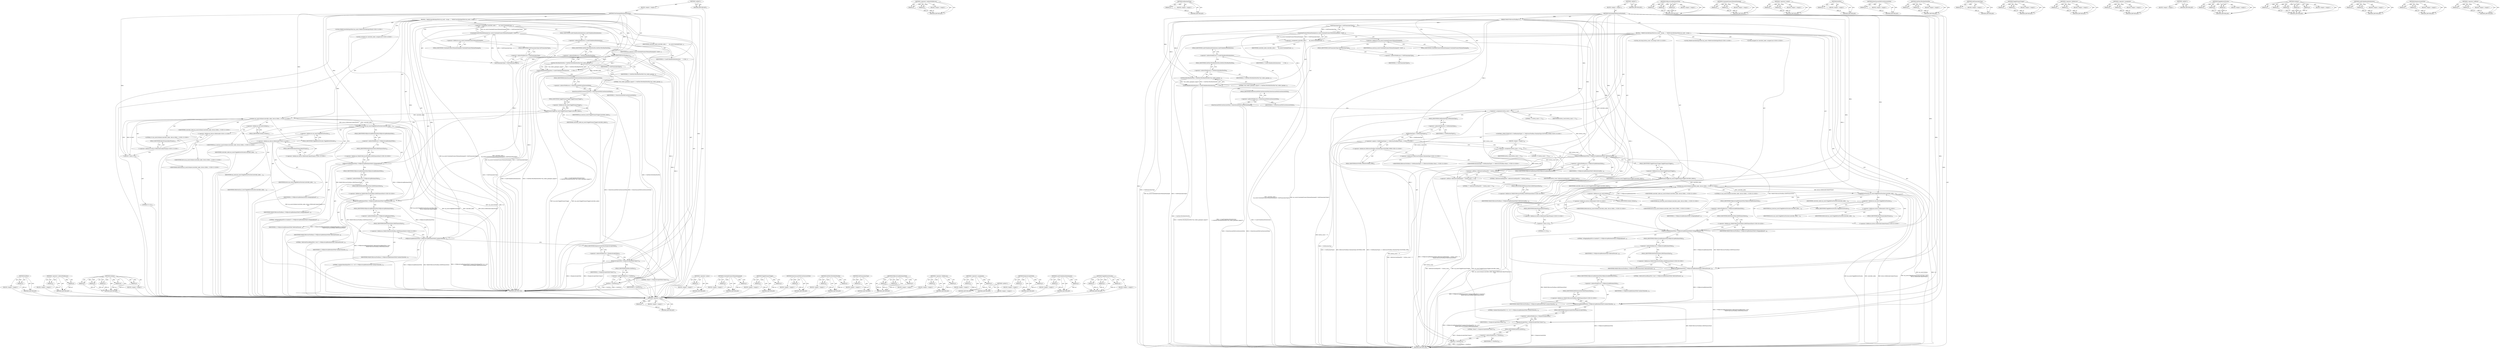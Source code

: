 digraph "&lt;operator&gt;.addition" {
vulnerable_202 [label=<(METHOD,EndTest)>];
vulnerable_203 [label=<(PARAM,p1)>];
vulnerable_204 [label=<(BLOCK,&lt;empty&gt;,&lt;empty&gt;)>];
vulnerable_205 [label=<(METHOD_RETURN,ANY)>];
vulnerable_149 [label=<(METHOD,&lt;operator&gt;.indirectFieldAccess)>];
vulnerable_150 [label=<(PARAM,p1)>];
vulnerable_151 [label=<(PARAM,p2)>];
vulnerable_152 [label=<(BLOCK,&lt;empty&gt;,&lt;empty&gt;)>];
vulnerable_153 [label=<(METHOD_RETURN,ANY)>];
vulnerable_173 [label=<(METHOD,SetAxes)>];
vulnerable_174 [label=<(PARAM,p1)>];
vulnerable_175 [label=<(PARAM,p2)>];
vulnerable_176 [label=<(PARAM,p3)>];
vulnerable_177 [label=<(PARAM,p4)>];
vulnerable_178 [label=<(PARAM,p5)>];
vulnerable_179 [label=<(BLOCK,&lt;empty&gt;,&lt;empty&gt;)>];
vulnerable_180 [label=<(METHOD_RETURN,ANY)>];
vulnerable_6 [label=<(METHOD,&lt;global&gt;)<SUB>1</SUB>>];
vulnerable_7 [label=<(BLOCK,&lt;empty&gt;,&lt;empty&gt;)<SUB>1</SUB>>];
vulnerable_8 [label=<(METHOD,TestGamepadMinimumDataImpl)<SUB>1</SUB>>];
vulnerable_9 [label=<(PARAM,WebXrVrBrowserTestBase* t)<SUB>1</SUB>>];
vulnerable_10 [label=<(BLOCK,{
  WebXrControllerInputMock my_mock;

  unsign...,{
  WebXrControllerInputMock my_mock;

  unsign...)<SUB>1</SUB>>];
vulnerable_11 [label="<(LOCAL,WebXrControllerInputMock my_mock: WebXrControllerInputMock)<SUB>2</SUB>>"];
vulnerable_12 [label="<(LOCAL,unsigned int controller_index: unsigned int)<SUB>4</SUB>>"];
vulnerable_13 [label=<(&lt;operator&gt;.assignment,controller_index =
      my_mock.CreateAndConne...)<SUB>4</SUB>>];
vulnerable_14 [label=<(IDENTIFIER,controller_index,controller_index =
      my_mock.CreateAndConne...)<SUB>4</SUB>>];
vulnerable_15 [label=<(CreateAndConnectMinimalGamepad,my_mock.CreateAndConnectMinimalGamepad(t-&gt;GetPr...)<SUB>5</SUB>>];
vulnerable_16 [label=<(&lt;operator&gt;.fieldAccess,my_mock.CreateAndConnectMinimalGamepad)<SUB>5</SUB>>];
vulnerable_17 [label=<(IDENTIFIER,my_mock,my_mock.CreateAndConnectMinimalGamepad(t-&gt;GetPr...)<SUB>5</SUB>>];
vulnerable_18 [label=<(FIELD_IDENTIFIER,CreateAndConnectMinimalGamepad,CreateAndConnectMinimalGamepad)<SUB>5</SUB>>];
vulnerable_19 [label=<(GetPrimaryAxisType,t-&gt;GetPrimaryAxisType())<SUB>5</SUB>>];
vulnerable_20 [label=<(&lt;operator&gt;.indirectFieldAccess,t-&gt;GetPrimaryAxisType)<SUB>5</SUB>>];
vulnerable_21 [label=<(IDENTIFIER,t,t-&gt;GetPrimaryAxisType())<SUB>5</SUB>>];
vulnerable_22 [label=<(FIELD_IDENTIFIER,GetPrimaryAxisType,GetPrimaryAxisType)<SUB>5</SUB>>];
vulnerable_23 [label=<(LoadUrlAndAwaitInitialization,t-&gt;LoadUrlAndAwaitInitialization(
       t-&gt;Get...)<SUB>7</SUB>>];
vulnerable_24 [label=<(&lt;operator&gt;.indirectFieldAccess,t-&gt;LoadUrlAndAwaitInitialization)<SUB>7</SUB>>];
vulnerable_25 [label=<(IDENTIFIER,t,t-&gt;LoadUrlAndAwaitInitialization(
       t-&gt;Get...)<SUB>7</SUB>>];
vulnerable_26 [label=<(FIELD_IDENTIFIER,LoadUrlAndAwaitInitialization,LoadUrlAndAwaitInitialization)<SUB>7</SUB>>];
vulnerable_27 [label=<(GetFileUrlForHtmlTestFile,t-&gt;GetFileUrlForHtmlTestFile(&quot;test_webxr_gamepa...)<SUB>8</SUB>>];
vulnerable_28 [label=<(&lt;operator&gt;.indirectFieldAccess,t-&gt;GetFileUrlForHtmlTestFile)<SUB>8</SUB>>];
vulnerable_29 [label=<(IDENTIFIER,t,t-&gt;GetFileUrlForHtmlTestFile(&quot;test_webxr_gamepa...)<SUB>8</SUB>>];
vulnerable_30 [label=<(FIELD_IDENTIFIER,GetFileUrlForHtmlTestFile,GetFileUrlForHtmlTestFile)<SUB>8</SUB>>];
vulnerable_31 [label=<(LITERAL,&quot;test_webxr_gamepad_support&quot;,t-&gt;GetFileUrlForHtmlTestFile(&quot;test_webxr_gamepa...)<SUB>8</SUB>>];
vulnerable_32 [label=<(EnterSessionWithUserGestureOrFail,t-&gt;EnterSessionWithUserGestureOrFail())<SUB>9</SUB>>];
vulnerable_33 [label=<(&lt;operator&gt;.indirectFieldAccess,t-&gt;EnterSessionWithUserGestureOrFail)<SUB>9</SUB>>];
vulnerable_34 [label=<(IDENTIFIER,t,t-&gt;EnterSessionWithUserGestureOrFail())<SUB>9</SUB>>];
vulnerable_35 [label=<(FIELD_IDENTIFIER,EnterSessionWithUserGestureOrFail,EnterSessionWithUserGestureOrFail)<SUB>9</SUB>>];
vulnerable_36 [label=<(TogglePrimaryTrigger,my_mock.TogglePrimaryTrigger(controller_index))<SUB>11</SUB>>];
vulnerable_37 [label=<(&lt;operator&gt;.fieldAccess,my_mock.TogglePrimaryTrigger)<SUB>11</SUB>>];
vulnerable_38 [label=<(IDENTIFIER,my_mock,my_mock.TogglePrimaryTrigger(controller_index))<SUB>11</SUB>>];
vulnerable_39 [label=<(FIELD_IDENTIFIER,TogglePrimaryTrigger,TogglePrimaryTrigger)<SUB>11</SUB>>];
vulnerable_40 [label=<(IDENTIFIER,controller_index,my_mock.TogglePrimaryTrigger(controller_index))<SUB>11</SUB>>];
vulnerable_41 [label="<(SetAxes,my_mock.SetAxes(controller_index, device::XrBut...)<SUB>12</SUB>>"];
vulnerable_42 [label=<(&lt;operator&gt;.fieldAccess,my_mock.SetAxes)<SUB>12</SUB>>];
vulnerable_43 [label="<(IDENTIFIER,my_mock,my_mock.SetAxes(controller_index, device::XrBut...)<SUB>12</SUB>>"];
vulnerable_44 [label=<(FIELD_IDENTIFIER,SetAxes,SetAxes)<SUB>12</SUB>>];
vulnerable_45 [label="<(IDENTIFIER,controller_index,my_mock.SetAxes(controller_index, device::XrBut...)<SUB>12</SUB>>"];
vulnerable_46 [label="<(&lt;operator&gt;.fieldAccess,device::XrButtonId::kAxisPrimary)<SUB>12</SUB>>"];
vulnerable_47 [label="<(&lt;operator&gt;.fieldAccess,device::XrButtonId)<SUB>12</SUB>>"];
vulnerable_48 [label="<(IDENTIFIER,device,my_mock.SetAxes(controller_index, device::XrBut...)<SUB>12</SUB>>"];
vulnerable_49 [label="<(IDENTIFIER,XrButtonId,my_mock.SetAxes(controller_index, device::XrBut...)<SUB>12</SUB>>"];
vulnerable_50 [label=<(FIELD_IDENTIFIER,kAxisPrimary,kAxisPrimary)<SUB>12</SUB>>];
vulnerable_51 [label="<(LITERAL,0.5,my_mock.SetAxes(controller_index, device::XrBut...)<SUB>12</SUB>>"];
vulnerable_52 [label=<(&lt;operator&gt;.minus,-0.5)<SUB>13</SUB>>];
vulnerable_53 [label=<(LITERAL,0.5,-0.5)<SUB>13</SUB>>];
vulnerable_54 [label=<(ToggleButtonTouches,my_mock.ToggleButtonTouches(controller_index,
 ...)<SUB>14</SUB>>];
vulnerable_55 [label=<(&lt;operator&gt;.fieldAccess,my_mock.ToggleButtonTouches)<SUB>14</SUB>>];
vulnerable_56 [label=<(IDENTIFIER,my_mock,my_mock.ToggleButtonTouches(controller_index,
 ...)<SUB>14</SUB>>];
vulnerable_57 [label=<(FIELD_IDENTIFIER,ToggleButtonTouches,ToggleButtonTouches)<SUB>14</SUB>>];
vulnerable_58 [label=<(IDENTIFIER,controller_index,my_mock.ToggleButtonTouches(controller_index,
 ...)<SUB>14</SUB>>];
vulnerable_59 [label="<(&lt;operator&gt;.fieldAccess,device::XrButtonId::kAxisPrimary)<SUB>15</SUB>>"];
vulnerable_60 [label="<(&lt;operator&gt;.fieldAccess,device::XrButtonId)<SUB>15</SUB>>"];
vulnerable_61 [label=<(IDENTIFIER,device,my_mock.ToggleButtonTouches(controller_index,
 ...)<SUB>15</SUB>>];
vulnerable_62 [label=<(IDENTIFIER,XrButtonId,my_mock.ToggleButtonTouches(controller_index,
 ...)<SUB>15</SUB>>];
vulnerable_63 [label=<(FIELD_IDENTIFIER,kAxisPrimary,kAxisPrimary)<SUB>15</SUB>>];
vulnerable_64 [label=<(PollJavaScriptBooleanOrFail,t-&gt;PollJavaScriptBooleanOrFail(&quot;isMappingEqualT...)<SUB>17</SUB>>];
vulnerable_65 [label=<(&lt;operator&gt;.indirectFieldAccess,t-&gt;PollJavaScriptBooleanOrFail)<SUB>17</SUB>>];
vulnerable_66 [label=<(IDENTIFIER,t,t-&gt;PollJavaScriptBooleanOrFail(&quot;isMappingEqualT...)<SUB>17</SUB>>];
vulnerable_67 [label=<(FIELD_IDENTIFIER,PollJavaScriptBooleanOrFail,PollJavaScriptBooleanOrFail)<SUB>17</SUB>>];
vulnerable_68 [label=<(LITERAL,&quot;isMappingEqualTo('xr-standard')&quot;,t-&gt;PollJavaScriptBooleanOrFail(&quot;isMappingEqualT...)<SUB>17</SUB>>];
vulnerable_69 [label="<(&lt;operator&gt;.fieldAccess,WebXrVrBrowserTestBase::kPollTimeoutShort)<SUB>18</SUB>>"];
vulnerable_70 [label=<(IDENTIFIER,WebXrVrBrowserTestBase,t-&gt;PollJavaScriptBooleanOrFail(&quot;isMappingEqualT...)<SUB>18</SUB>>];
vulnerable_71 [label=<(FIELD_IDENTIFIER,kPollTimeoutShort,kPollTimeoutShort)<SUB>18</SUB>>];
vulnerable_72 [label=<(PollJavaScriptBooleanOrFail,t-&gt;PollJavaScriptBooleanOrFail(&quot;isButtonPressed...)<SUB>19</SUB>>];
vulnerable_73 [label=<(&lt;operator&gt;.indirectFieldAccess,t-&gt;PollJavaScriptBooleanOrFail)<SUB>19</SUB>>];
vulnerable_74 [label=<(IDENTIFIER,t,t-&gt;PollJavaScriptBooleanOrFail(&quot;isButtonPressed...)<SUB>19</SUB>>];
vulnerable_75 [label=<(FIELD_IDENTIFIER,PollJavaScriptBooleanOrFail,PollJavaScriptBooleanOrFail)<SUB>19</SUB>>];
vulnerable_76 [label=<(LITERAL,&quot;isButtonPressedEqualTo(0, true)&quot;,t-&gt;PollJavaScriptBooleanOrFail(&quot;isButtonPressed...)<SUB>19</SUB>>];
vulnerable_77 [label="<(&lt;operator&gt;.fieldAccess,WebXrVrBrowserTestBase::kPollTimeoutShort)<SUB>20</SUB>>"];
vulnerable_78 [label=<(IDENTIFIER,WebXrVrBrowserTestBase,t-&gt;PollJavaScriptBooleanOrFail(&quot;isButtonPressed...)<SUB>20</SUB>>];
vulnerable_79 [label=<(FIELD_IDENTIFIER,kPollTimeoutShort,kPollTimeoutShort)<SUB>20</SUB>>];
vulnerable_80 [label=<(PollJavaScriptBooleanOrFail,t-&gt;PollJavaScriptBooleanOrFail(&quot;areAxesValuesEq...)<SUB>21</SUB>>];
vulnerable_81 [label=<(&lt;operator&gt;.indirectFieldAccess,t-&gt;PollJavaScriptBooleanOrFail)<SUB>21</SUB>>];
vulnerable_82 [label=<(IDENTIFIER,t,t-&gt;PollJavaScriptBooleanOrFail(&quot;areAxesValuesEq...)<SUB>21</SUB>>];
vulnerable_83 [label=<(FIELD_IDENTIFIER,PollJavaScriptBooleanOrFail,PollJavaScriptBooleanOrFail)<SUB>21</SUB>>];
vulnerable_84 [label=<(LITERAL,&quot;areAxesValuesEqualTo(0, 0.5, -0.5)&quot;,t-&gt;PollJavaScriptBooleanOrFail(&quot;areAxesValuesEq...)<SUB>21</SUB>>];
vulnerable_85 [label="<(&lt;operator&gt;.fieldAccess,WebXrVrBrowserTestBase::kPollTimeoutShort)<SUB>22</SUB>>"];
vulnerable_86 [label=<(IDENTIFIER,WebXrVrBrowserTestBase,t-&gt;PollJavaScriptBooleanOrFail(&quot;areAxesValuesEq...)<SUB>22</SUB>>];
vulnerable_87 [label=<(FIELD_IDENTIFIER,kPollTimeoutShort,kPollTimeoutShort)<SUB>22</SUB>>];
vulnerable_88 [label=<(RunJavaScriptOrFail,t-&gt;RunJavaScriptOrFail(&quot;done()&quot;))<SUB>23</SUB>>];
vulnerable_89 [label=<(&lt;operator&gt;.indirectFieldAccess,t-&gt;RunJavaScriptOrFail)<SUB>23</SUB>>];
vulnerable_90 [label=<(IDENTIFIER,t,t-&gt;RunJavaScriptOrFail(&quot;done()&quot;))<SUB>23</SUB>>];
vulnerable_91 [label=<(FIELD_IDENTIFIER,RunJavaScriptOrFail,RunJavaScriptOrFail)<SUB>23</SUB>>];
vulnerable_92 [label=<(LITERAL,&quot;done()&quot;,t-&gt;RunJavaScriptOrFail(&quot;done()&quot;))<SUB>23</SUB>>];
vulnerable_93 [label=<(EndTest,t-&gt;EndTest())<SUB>24</SUB>>];
vulnerable_94 [label=<(&lt;operator&gt;.indirectFieldAccess,t-&gt;EndTest)<SUB>24</SUB>>];
vulnerable_95 [label=<(IDENTIFIER,t,t-&gt;EndTest())<SUB>24</SUB>>];
vulnerable_96 [label=<(FIELD_IDENTIFIER,EndTest,EndTest)<SUB>24</SUB>>];
vulnerable_97 [label=<(METHOD_RETURN,void)<SUB>1</SUB>>];
vulnerable_99 [label=<(METHOD_RETURN,ANY)<SUB>1</SUB>>];
vulnerable_181 [label=<(METHOD,&lt;operator&gt;.minus)>];
vulnerable_182 [label=<(PARAM,p1)>];
vulnerable_183 [label=<(BLOCK,&lt;empty&gt;,&lt;empty&gt;)>];
vulnerable_184 [label=<(METHOD_RETURN,ANY)>];
vulnerable_135 [label=<(METHOD,CreateAndConnectMinimalGamepad)>];
vulnerable_136 [label=<(PARAM,p1)>];
vulnerable_137 [label=<(PARAM,p2)>];
vulnerable_138 [label=<(BLOCK,&lt;empty&gt;,&lt;empty&gt;)>];
vulnerable_139 [label=<(METHOD_RETURN,ANY)>];
vulnerable_168 [label=<(METHOD,TogglePrimaryTrigger)>];
vulnerable_169 [label=<(PARAM,p1)>];
vulnerable_170 [label=<(PARAM,p2)>];
vulnerable_171 [label=<(BLOCK,&lt;empty&gt;,&lt;empty&gt;)>];
vulnerable_172 [label=<(METHOD_RETURN,ANY)>];
vulnerable_164 [label=<(METHOD,EnterSessionWithUserGestureOrFail)>];
vulnerable_165 [label=<(PARAM,p1)>];
vulnerable_166 [label=<(BLOCK,&lt;empty&gt;,&lt;empty&gt;)>];
vulnerable_167 [label=<(METHOD_RETURN,ANY)>];
vulnerable_159 [label=<(METHOD,GetFileUrlForHtmlTestFile)>];
vulnerable_160 [label=<(PARAM,p1)>];
vulnerable_161 [label=<(PARAM,p2)>];
vulnerable_162 [label=<(BLOCK,&lt;empty&gt;,&lt;empty&gt;)>];
vulnerable_163 [label=<(METHOD_RETURN,ANY)>];
vulnerable_145 [label=<(METHOD,GetPrimaryAxisType)>];
vulnerable_146 [label=<(PARAM,p1)>];
vulnerable_147 [label=<(BLOCK,&lt;empty&gt;,&lt;empty&gt;)>];
vulnerable_148 [label=<(METHOD_RETURN,ANY)>];
vulnerable_191 [label=<(METHOD,PollJavaScriptBooleanOrFail)>];
vulnerable_192 [label=<(PARAM,p1)>];
vulnerable_193 [label=<(PARAM,p2)>];
vulnerable_194 [label=<(PARAM,p3)>];
vulnerable_195 [label=<(BLOCK,&lt;empty&gt;,&lt;empty&gt;)>];
vulnerable_196 [label=<(METHOD_RETURN,ANY)>];
vulnerable_140 [label=<(METHOD,&lt;operator&gt;.fieldAccess)>];
vulnerable_141 [label=<(PARAM,p1)>];
vulnerable_142 [label=<(PARAM,p2)>];
vulnerable_143 [label=<(BLOCK,&lt;empty&gt;,&lt;empty&gt;)>];
vulnerable_144 [label=<(METHOD_RETURN,ANY)>];
vulnerable_130 [label=<(METHOD,&lt;operator&gt;.assignment)>];
vulnerable_131 [label=<(PARAM,p1)>];
vulnerable_132 [label=<(PARAM,p2)>];
vulnerable_133 [label=<(BLOCK,&lt;empty&gt;,&lt;empty&gt;)>];
vulnerable_134 [label=<(METHOD_RETURN,ANY)>];
vulnerable_124 [label=<(METHOD,&lt;global&gt;)<SUB>1</SUB>>];
vulnerable_125 [label=<(BLOCK,&lt;empty&gt;,&lt;empty&gt;)>];
vulnerable_126 [label=<(METHOD_RETURN,ANY)>];
vulnerable_197 [label=<(METHOD,RunJavaScriptOrFail)>];
vulnerable_198 [label=<(PARAM,p1)>];
vulnerable_199 [label=<(PARAM,p2)>];
vulnerable_200 [label=<(BLOCK,&lt;empty&gt;,&lt;empty&gt;)>];
vulnerable_201 [label=<(METHOD_RETURN,ANY)>];
vulnerable_154 [label=<(METHOD,LoadUrlAndAwaitInitialization)>];
vulnerable_155 [label=<(PARAM,p1)>];
vulnerable_156 [label=<(PARAM,p2)>];
vulnerable_157 [label=<(BLOCK,&lt;empty&gt;,&lt;empty&gt;)>];
vulnerable_158 [label=<(METHOD_RETURN,ANY)>];
vulnerable_185 [label=<(METHOD,ToggleButtonTouches)>];
vulnerable_186 [label=<(PARAM,p1)>];
vulnerable_187 [label=<(PARAM,p2)>];
vulnerable_188 [label=<(PARAM,p3)>];
vulnerable_189 [label=<(BLOCK,&lt;empty&gt;,&lt;empty&gt;)>];
vulnerable_190 [label=<(METHOD_RETURN,ANY)>];
fixed_240 [label=<(METHOD,&lt;operator&gt;.minus)>];
fixed_241 [label=<(PARAM,p1)>];
fixed_242 [label=<(BLOCK,&lt;empty&gt;,&lt;empty&gt;)>];
fixed_243 [label=<(METHOD_RETURN,ANY)>];
fixed_188 [label=<(METHOD,&lt;operator&gt;.indirectFieldAccess)>];
fixed_189 [label=<(PARAM,p1)>];
fixed_190 [label=<(PARAM,p2)>];
fixed_191 [label=<(BLOCK,&lt;empty&gt;,&lt;empty&gt;)>];
fixed_192 [label=<(METHOD_RETURN,ANY)>];
fixed_212 [label=<(METHOD,GetRuntimeType)>];
fixed_213 [label=<(PARAM,p1)>];
fixed_214 [label=<(BLOCK,&lt;empty&gt;,&lt;empty&gt;)>];
fixed_215 [label=<(METHOD_RETURN,ANY)>];
fixed_6 [label=<(METHOD,&lt;global&gt;)<SUB>1</SUB>>];
fixed_7 [label=<(BLOCK,&lt;empty&gt;,&lt;empty&gt;)<SUB>1</SUB>>];
fixed_8 [label=<(METHOD,TestGamepadMinimumDataImpl)<SUB>1</SUB>>];
fixed_9 [label=<(PARAM,WebXrVrBrowserTestBase* t)<SUB>1</SUB>>];
fixed_10 [label=<(BLOCK,{
  WebXrControllerInputMock my_mock;

  unsign...,{
  WebXrControllerInputMock my_mock;

  unsign...)<SUB>1</SUB>>];
fixed_11 [label="<(LOCAL,WebXrControllerInputMock my_mock: WebXrControllerInputMock)<SUB>2</SUB>>"];
fixed_12 [label="<(LOCAL,unsigned int controller_index: unsigned int)<SUB>4</SUB>>"];
fixed_13 [label=<(&lt;operator&gt;.assignment,controller_index =
      my_mock.CreateAndConne...)<SUB>4</SUB>>];
fixed_14 [label=<(IDENTIFIER,controller_index,controller_index =
      my_mock.CreateAndConne...)<SUB>4</SUB>>];
fixed_15 [label=<(CreateAndConnectMinimalGamepad,my_mock.CreateAndConnectMinimalGamepad(t-&gt;GetPr...)<SUB>5</SUB>>];
fixed_16 [label=<(&lt;operator&gt;.fieldAccess,my_mock.CreateAndConnectMinimalGamepad)<SUB>5</SUB>>];
fixed_17 [label=<(IDENTIFIER,my_mock,my_mock.CreateAndConnectMinimalGamepad(t-&gt;GetPr...)<SUB>5</SUB>>];
fixed_18 [label=<(FIELD_IDENTIFIER,CreateAndConnectMinimalGamepad,CreateAndConnectMinimalGamepad)<SUB>5</SUB>>];
fixed_19 [label=<(GetPrimaryAxisType,t-&gt;GetPrimaryAxisType())<SUB>5</SUB>>];
fixed_20 [label=<(&lt;operator&gt;.indirectFieldAccess,t-&gt;GetPrimaryAxisType)<SUB>5</SUB>>];
fixed_21 [label=<(IDENTIFIER,t,t-&gt;GetPrimaryAxisType())<SUB>5</SUB>>];
fixed_22 [label=<(FIELD_IDENTIFIER,GetPrimaryAxisType,GetPrimaryAxisType)<SUB>5</SUB>>];
fixed_23 [label=<(LoadUrlAndAwaitInitialization,t-&gt;LoadUrlAndAwaitInitialization(
       t-&gt;Get...)<SUB>7</SUB>>];
fixed_24 [label=<(&lt;operator&gt;.indirectFieldAccess,t-&gt;LoadUrlAndAwaitInitialization)<SUB>7</SUB>>];
fixed_25 [label=<(IDENTIFIER,t,t-&gt;LoadUrlAndAwaitInitialization(
       t-&gt;Get...)<SUB>7</SUB>>];
fixed_26 [label=<(FIELD_IDENTIFIER,LoadUrlAndAwaitInitialization,LoadUrlAndAwaitInitialization)<SUB>7</SUB>>];
fixed_27 [label=<(GetFileUrlForHtmlTestFile,t-&gt;GetFileUrlForHtmlTestFile(&quot;test_webxr_gamepa...)<SUB>8</SUB>>];
fixed_28 [label=<(&lt;operator&gt;.indirectFieldAccess,t-&gt;GetFileUrlForHtmlTestFile)<SUB>8</SUB>>];
fixed_29 [label=<(IDENTIFIER,t,t-&gt;GetFileUrlForHtmlTestFile(&quot;test_webxr_gamepa...)<SUB>8</SUB>>];
fixed_30 [label=<(FIELD_IDENTIFIER,GetFileUrlForHtmlTestFile,GetFileUrlForHtmlTestFile)<SUB>8</SUB>>];
fixed_31 [label=<(LITERAL,&quot;test_webxr_gamepad_support&quot;,t-&gt;GetFileUrlForHtmlTestFile(&quot;test_webxr_gamepa...)<SUB>8</SUB>>];
fixed_32 [label=<(EnterSessionWithUserGestureOrFail,t-&gt;EnterSessionWithUserGestureOrFail())<SUB>9</SUB>>];
fixed_33 [label=<(&lt;operator&gt;.indirectFieldAccess,t-&gt;EnterSessionWithUserGestureOrFail)<SUB>9</SUB>>];
fixed_34 [label=<(IDENTIFIER,t,t-&gt;EnterSessionWithUserGestureOrFail())<SUB>9</SUB>>];
fixed_35 [label=<(FIELD_IDENTIFIER,EnterSessionWithUserGestureOrFail,EnterSessionWithUserGestureOrFail)<SUB>9</SUB>>];
fixed_36 [label="<(LOCAL,std.string button_count: std.string)<SUB>14</SUB>>"];
fixed_37 [label=<(&lt;operator&gt;.assignment,button_count = &quot;2&quot;)<SUB>14</SUB>>];
fixed_38 [label=<(IDENTIFIER,button_count,button_count = &quot;2&quot;)<SUB>14</SUB>>];
fixed_39 [label=<(LITERAL,&quot;2&quot;,button_count = &quot;2&quot;)<SUB>14</SUB>>];
fixed_40 [label="<(CONTROL_STRUCTURE,IF,if (t-&gt;GetRuntimeType() == XrBrowserTestBase::RuntimeType::RUNTIME_WMR))<SUB>15</SUB>>"];
fixed_41 [label="<(&lt;operator&gt;.equals,t-&gt;GetRuntimeType() == XrBrowserTestBase::Runti...)<SUB>15</SUB>>"];
fixed_42 [label=<(GetRuntimeType,t-&gt;GetRuntimeType())<SUB>15</SUB>>];
fixed_43 [label=<(&lt;operator&gt;.indirectFieldAccess,t-&gt;GetRuntimeType)<SUB>15</SUB>>];
fixed_44 [label=<(IDENTIFIER,t,t-&gt;GetRuntimeType())<SUB>15</SUB>>];
fixed_45 [label=<(FIELD_IDENTIFIER,GetRuntimeType,GetRuntimeType)<SUB>15</SUB>>];
fixed_46 [label="<(&lt;operator&gt;.fieldAccess,XrBrowserTestBase::RuntimeType::RUNTIME_WMR)<SUB>15</SUB>>"];
fixed_47 [label="<(&lt;operator&gt;.fieldAccess,XrBrowserTestBase::RuntimeType)<SUB>15</SUB>>"];
fixed_48 [label="<(IDENTIFIER,XrBrowserTestBase,t-&gt;GetRuntimeType() == XrBrowserTestBase::Runti...)<SUB>15</SUB>>"];
fixed_49 [label="<(IDENTIFIER,RuntimeType,t-&gt;GetRuntimeType() == XrBrowserTestBase::Runti...)<SUB>15</SUB>>"];
fixed_50 [label=<(FIELD_IDENTIFIER,RUNTIME_WMR,RUNTIME_WMR)<SUB>15</SUB>>];
fixed_51 [label=<(BLOCK,&lt;empty&gt;,&lt;empty&gt;)<SUB>16</SUB>>];
fixed_52 [label=<(&lt;operator&gt;.assignment,button_count = &quot;4&quot;)<SUB>16</SUB>>];
fixed_53 [label=<(IDENTIFIER,button_count,button_count = &quot;4&quot;)<SUB>16</SUB>>];
fixed_54 [label=<(LITERAL,&quot;4&quot;,button_count = &quot;4&quot;)<SUB>16</SUB>>];
fixed_55 [label=<(PollJavaScriptBooleanOrFail,t-&gt;PollJavaScriptBooleanOrFail(&quot;isButtonCountEq...)<SUB>18</SUB>>];
fixed_56 [label=<(&lt;operator&gt;.indirectFieldAccess,t-&gt;PollJavaScriptBooleanOrFail)<SUB>18</SUB>>];
fixed_57 [label=<(IDENTIFIER,t,t-&gt;PollJavaScriptBooleanOrFail(&quot;isButtonCountEq...)<SUB>18</SUB>>];
fixed_58 [label=<(FIELD_IDENTIFIER,PollJavaScriptBooleanOrFail,PollJavaScriptBooleanOrFail)<SUB>18</SUB>>];
fixed_59 [label=<(&lt;operator&gt;.addition,&quot;isButtonCountEqualTo(&quot; + button_count + &quot;)&quot;)<SUB>18</SUB>>];
fixed_60 [label=<(&lt;operator&gt;.addition,&quot;isButtonCountEqualTo(&quot; + button_count)<SUB>18</SUB>>];
fixed_61 [label=<(LITERAL,&quot;isButtonCountEqualTo(&quot;,&quot;isButtonCountEqualTo(&quot; + button_count)<SUB>18</SUB>>];
fixed_62 [label=<(IDENTIFIER,button_count,&quot;isButtonCountEqualTo(&quot; + button_count)<SUB>18</SUB>>];
fixed_63 [label=<(LITERAL,&quot;)&quot;,&quot;isButtonCountEqualTo(&quot; + button_count + &quot;)&quot;)<SUB>18</SUB>>];
fixed_64 [label="<(&lt;operator&gt;.fieldAccess,WebXrVrBrowserTestBase::kPollTimeoutShort)<SUB>19</SUB>>"];
fixed_65 [label=<(IDENTIFIER,WebXrVrBrowserTestBase,t-&gt;PollJavaScriptBooleanOrFail(&quot;isButtonCountEq...)<SUB>19</SUB>>];
fixed_66 [label=<(FIELD_IDENTIFIER,kPollTimeoutShort,kPollTimeoutShort)<SUB>19</SUB>>];
fixed_67 [label=<(TogglePrimaryTrigger,my_mock.TogglePrimaryTrigger(controller_index))<SUB>21</SUB>>];
fixed_68 [label=<(&lt;operator&gt;.fieldAccess,my_mock.TogglePrimaryTrigger)<SUB>21</SUB>>];
fixed_69 [label=<(IDENTIFIER,my_mock,my_mock.TogglePrimaryTrigger(controller_index))<SUB>21</SUB>>];
fixed_70 [label=<(FIELD_IDENTIFIER,TogglePrimaryTrigger,TogglePrimaryTrigger)<SUB>21</SUB>>];
fixed_71 [label=<(IDENTIFIER,controller_index,my_mock.TogglePrimaryTrigger(controller_index))<SUB>21</SUB>>];
fixed_72 [label="<(SetAxes,my_mock.SetAxes(controller_index, device::XrBut...)<SUB>22</SUB>>"];
fixed_73 [label=<(&lt;operator&gt;.fieldAccess,my_mock.SetAxes)<SUB>22</SUB>>];
fixed_74 [label="<(IDENTIFIER,my_mock,my_mock.SetAxes(controller_index, device::XrBut...)<SUB>22</SUB>>"];
fixed_75 [label=<(FIELD_IDENTIFIER,SetAxes,SetAxes)<SUB>22</SUB>>];
fixed_76 [label="<(IDENTIFIER,controller_index,my_mock.SetAxes(controller_index, device::XrBut...)<SUB>22</SUB>>"];
fixed_77 [label="<(&lt;operator&gt;.fieldAccess,device::XrButtonId::kAxisPrimary)<SUB>22</SUB>>"];
fixed_78 [label="<(&lt;operator&gt;.fieldAccess,device::XrButtonId)<SUB>22</SUB>>"];
fixed_79 [label="<(IDENTIFIER,device,my_mock.SetAxes(controller_index, device::XrBut...)<SUB>22</SUB>>"];
fixed_80 [label="<(IDENTIFIER,XrButtonId,my_mock.SetAxes(controller_index, device::XrBut...)<SUB>22</SUB>>"];
fixed_81 [label=<(FIELD_IDENTIFIER,kAxisPrimary,kAxisPrimary)<SUB>22</SUB>>];
fixed_82 [label="<(LITERAL,0.5,my_mock.SetAxes(controller_index, device::XrBut...)<SUB>22</SUB>>"];
fixed_83 [label=<(&lt;operator&gt;.minus,-0.5)<SUB>23</SUB>>];
fixed_84 [label=<(LITERAL,0.5,-0.5)<SUB>23</SUB>>];
fixed_85 [label=<(ToggleButtonTouches,my_mock.ToggleButtonTouches(controller_index,
 ...)<SUB>24</SUB>>];
fixed_86 [label=<(&lt;operator&gt;.fieldAccess,my_mock.ToggleButtonTouches)<SUB>24</SUB>>];
fixed_87 [label=<(IDENTIFIER,my_mock,my_mock.ToggleButtonTouches(controller_index,
 ...)<SUB>24</SUB>>];
fixed_88 [label=<(FIELD_IDENTIFIER,ToggleButtonTouches,ToggleButtonTouches)<SUB>24</SUB>>];
fixed_89 [label=<(IDENTIFIER,controller_index,my_mock.ToggleButtonTouches(controller_index,
 ...)<SUB>24</SUB>>];
fixed_90 [label="<(&lt;operator&gt;.fieldAccess,device::XrButtonId::kAxisPrimary)<SUB>25</SUB>>"];
fixed_91 [label="<(&lt;operator&gt;.fieldAccess,device::XrButtonId)<SUB>25</SUB>>"];
fixed_92 [label=<(IDENTIFIER,device,my_mock.ToggleButtonTouches(controller_index,
 ...)<SUB>25</SUB>>];
fixed_93 [label=<(IDENTIFIER,XrButtonId,my_mock.ToggleButtonTouches(controller_index,
 ...)<SUB>25</SUB>>];
fixed_94 [label=<(FIELD_IDENTIFIER,kAxisPrimary,kAxisPrimary)<SUB>25</SUB>>];
fixed_95 [label=<(PollJavaScriptBooleanOrFail,t-&gt;PollJavaScriptBooleanOrFail(&quot;isMappingEqualT...)<SUB>27</SUB>>];
fixed_96 [label=<(&lt;operator&gt;.indirectFieldAccess,t-&gt;PollJavaScriptBooleanOrFail)<SUB>27</SUB>>];
fixed_97 [label=<(IDENTIFIER,t,t-&gt;PollJavaScriptBooleanOrFail(&quot;isMappingEqualT...)<SUB>27</SUB>>];
fixed_98 [label=<(FIELD_IDENTIFIER,PollJavaScriptBooleanOrFail,PollJavaScriptBooleanOrFail)<SUB>27</SUB>>];
fixed_99 [label=<(LITERAL,&quot;isMappingEqualTo('xr-standard')&quot;,t-&gt;PollJavaScriptBooleanOrFail(&quot;isMappingEqualT...)<SUB>27</SUB>>];
fixed_100 [label="<(&lt;operator&gt;.fieldAccess,WebXrVrBrowserTestBase::kPollTimeoutShort)<SUB>28</SUB>>"];
fixed_101 [label=<(IDENTIFIER,WebXrVrBrowserTestBase,t-&gt;PollJavaScriptBooleanOrFail(&quot;isMappingEqualT...)<SUB>28</SUB>>];
fixed_102 [label=<(FIELD_IDENTIFIER,kPollTimeoutShort,kPollTimeoutShort)<SUB>28</SUB>>];
fixed_103 [label=<(PollJavaScriptBooleanOrFail,t-&gt;PollJavaScriptBooleanOrFail(&quot;isButtonPressed...)<SUB>29</SUB>>];
fixed_104 [label=<(&lt;operator&gt;.indirectFieldAccess,t-&gt;PollJavaScriptBooleanOrFail)<SUB>29</SUB>>];
fixed_105 [label=<(IDENTIFIER,t,t-&gt;PollJavaScriptBooleanOrFail(&quot;isButtonPressed...)<SUB>29</SUB>>];
fixed_106 [label=<(FIELD_IDENTIFIER,PollJavaScriptBooleanOrFail,PollJavaScriptBooleanOrFail)<SUB>29</SUB>>];
fixed_107 [label=<(LITERAL,&quot;isButtonPressedEqualTo(0, true)&quot;,t-&gt;PollJavaScriptBooleanOrFail(&quot;isButtonPressed...)<SUB>29</SUB>>];
fixed_108 [label="<(&lt;operator&gt;.fieldAccess,WebXrVrBrowserTestBase::kPollTimeoutShort)<SUB>30</SUB>>"];
fixed_109 [label=<(IDENTIFIER,WebXrVrBrowserTestBase,t-&gt;PollJavaScriptBooleanOrFail(&quot;isButtonPressed...)<SUB>30</SUB>>];
fixed_110 [label=<(FIELD_IDENTIFIER,kPollTimeoutShort,kPollTimeoutShort)<SUB>30</SUB>>];
fixed_111 [label=<(PollJavaScriptBooleanOrFail,t-&gt;PollJavaScriptBooleanOrFail(&quot;areAxesValuesEq...)<SUB>31</SUB>>];
fixed_112 [label=<(&lt;operator&gt;.indirectFieldAccess,t-&gt;PollJavaScriptBooleanOrFail)<SUB>31</SUB>>];
fixed_113 [label=<(IDENTIFIER,t,t-&gt;PollJavaScriptBooleanOrFail(&quot;areAxesValuesEq...)<SUB>31</SUB>>];
fixed_114 [label=<(FIELD_IDENTIFIER,PollJavaScriptBooleanOrFail,PollJavaScriptBooleanOrFail)<SUB>31</SUB>>];
fixed_115 [label=<(LITERAL,&quot;areAxesValuesEqualTo(0, 0.5, -0.5)&quot;,t-&gt;PollJavaScriptBooleanOrFail(&quot;areAxesValuesEq...)<SUB>31</SUB>>];
fixed_116 [label="<(&lt;operator&gt;.fieldAccess,WebXrVrBrowserTestBase::kPollTimeoutShort)<SUB>32</SUB>>"];
fixed_117 [label=<(IDENTIFIER,WebXrVrBrowserTestBase,t-&gt;PollJavaScriptBooleanOrFail(&quot;areAxesValuesEq...)<SUB>32</SUB>>];
fixed_118 [label=<(FIELD_IDENTIFIER,kPollTimeoutShort,kPollTimeoutShort)<SUB>32</SUB>>];
fixed_119 [label=<(RunJavaScriptOrFail,t-&gt;RunJavaScriptOrFail(&quot;done()&quot;))<SUB>33</SUB>>];
fixed_120 [label=<(&lt;operator&gt;.indirectFieldAccess,t-&gt;RunJavaScriptOrFail)<SUB>33</SUB>>];
fixed_121 [label=<(IDENTIFIER,t,t-&gt;RunJavaScriptOrFail(&quot;done()&quot;))<SUB>33</SUB>>];
fixed_122 [label=<(FIELD_IDENTIFIER,RunJavaScriptOrFail,RunJavaScriptOrFail)<SUB>33</SUB>>];
fixed_123 [label=<(LITERAL,&quot;done()&quot;,t-&gt;RunJavaScriptOrFail(&quot;done()&quot;))<SUB>33</SUB>>];
fixed_124 [label=<(EndTest,t-&gt;EndTest())<SUB>34</SUB>>];
fixed_125 [label=<(&lt;operator&gt;.indirectFieldAccess,t-&gt;EndTest)<SUB>34</SUB>>];
fixed_126 [label=<(IDENTIFIER,t,t-&gt;EndTest())<SUB>34</SUB>>];
fixed_127 [label=<(FIELD_IDENTIFIER,EndTest,EndTest)<SUB>34</SUB>>];
fixed_128 [label=<(METHOD_RETURN,void)<SUB>1</SUB>>];
fixed_130 [label=<(METHOD_RETURN,ANY)<SUB>1</SUB>>];
fixed_216 [label=<(METHOD,PollJavaScriptBooleanOrFail)>];
fixed_217 [label=<(PARAM,p1)>];
fixed_218 [label=<(PARAM,p2)>];
fixed_219 [label=<(PARAM,p3)>];
fixed_220 [label=<(BLOCK,&lt;empty&gt;,&lt;empty&gt;)>];
fixed_221 [label=<(METHOD_RETURN,ANY)>];
fixed_174 [label=<(METHOD,CreateAndConnectMinimalGamepad)>];
fixed_175 [label=<(PARAM,p1)>];
fixed_176 [label=<(PARAM,p2)>];
fixed_177 [label=<(BLOCK,&lt;empty&gt;,&lt;empty&gt;)>];
fixed_178 [label=<(METHOD_RETURN,ANY)>];
fixed_207 [label=<(METHOD,&lt;operator&gt;.equals)>];
fixed_208 [label=<(PARAM,p1)>];
fixed_209 [label=<(PARAM,p2)>];
fixed_210 [label=<(BLOCK,&lt;empty&gt;,&lt;empty&gt;)>];
fixed_211 [label=<(METHOD_RETURN,ANY)>];
fixed_255 [label=<(METHOD,EndTest)>];
fixed_256 [label=<(PARAM,p1)>];
fixed_257 [label=<(BLOCK,&lt;empty&gt;,&lt;empty&gt;)>];
fixed_258 [label=<(METHOD_RETURN,ANY)>];
fixed_203 [label=<(METHOD,EnterSessionWithUserGestureOrFail)>];
fixed_204 [label=<(PARAM,p1)>];
fixed_205 [label=<(BLOCK,&lt;empty&gt;,&lt;empty&gt;)>];
fixed_206 [label=<(METHOD_RETURN,ANY)>];
fixed_198 [label=<(METHOD,GetFileUrlForHtmlTestFile)>];
fixed_199 [label=<(PARAM,p1)>];
fixed_200 [label=<(PARAM,p2)>];
fixed_201 [label=<(BLOCK,&lt;empty&gt;,&lt;empty&gt;)>];
fixed_202 [label=<(METHOD_RETURN,ANY)>];
fixed_184 [label=<(METHOD,GetPrimaryAxisType)>];
fixed_185 [label=<(PARAM,p1)>];
fixed_186 [label=<(BLOCK,&lt;empty&gt;,&lt;empty&gt;)>];
fixed_187 [label=<(METHOD_RETURN,ANY)>];
fixed_227 [label=<(METHOD,TogglePrimaryTrigger)>];
fixed_228 [label=<(PARAM,p1)>];
fixed_229 [label=<(PARAM,p2)>];
fixed_230 [label=<(BLOCK,&lt;empty&gt;,&lt;empty&gt;)>];
fixed_231 [label=<(METHOD_RETURN,ANY)>];
fixed_179 [label=<(METHOD,&lt;operator&gt;.fieldAccess)>];
fixed_180 [label=<(PARAM,p1)>];
fixed_181 [label=<(PARAM,p2)>];
fixed_182 [label=<(BLOCK,&lt;empty&gt;,&lt;empty&gt;)>];
fixed_183 [label=<(METHOD_RETURN,ANY)>];
fixed_169 [label=<(METHOD,&lt;operator&gt;.assignment)>];
fixed_170 [label=<(PARAM,p1)>];
fixed_171 [label=<(PARAM,p2)>];
fixed_172 [label=<(BLOCK,&lt;empty&gt;,&lt;empty&gt;)>];
fixed_173 [label=<(METHOD_RETURN,ANY)>];
fixed_163 [label=<(METHOD,&lt;global&gt;)<SUB>1</SUB>>];
fixed_164 [label=<(BLOCK,&lt;empty&gt;,&lt;empty&gt;)>];
fixed_165 [label=<(METHOD_RETURN,ANY)>];
fixed_244 [label=<(METHOD,ToggleButtonTouches)>];
fixed_245 [label=<(PARAM,p1)>];
fixed_246 [label=<(PARAM,p2)>];
fixed_247 [label=<(PARAM,p3)>];
fixed_248 [label=<(BLOCK,&lt;empty&gt;,&lt;empty&gt;)>];
fixed_249 [label=<(METHOD_RETURN,ANY)>];
fixed_232 [label=<(METHOD,SetAxes)>];
fixed_233 [label=<(PARAM,p1)>];
fixed_234 [label=<(PARAM,p2)>];
fixed_235 [label=<(PARAM,p3)>];
fixed_236 [label=<(PARAM,p4)>];
fixed_237 [label=<(PARAM,p5)>];
fixed_238 [label=<(BLOCK,&lt;empty&gt;,&lt;empty&gt;)>];
fixed_239 [label=<(METHOD_RETURN,ANY)>];
fixed_193 [label=<(METHOD,LoadUrlAndAwaitInitialization)>];
fixed_194 [label=<(PARAM,p1)>];
fixed_195 [label=<(PARAM,p2)>];
fixed_196 [label=<(BLOCK,&lt;empty&gt;,&lt;empty&gt;)>];
fixed_197 [label=<(METHOD_RETURN,ANY)>];
fixed_250 [label=<(METHOD,RunJavaScriptOrFail)>];
fixed_251 [label=<(PARAM,p1)>];
fixed_252 [label=<(PARAM,p2)>];
fixed_253 [label=<(BLOCK,&lt;empty&gt;,&lt;empty&gt;)>];
fixed_254 [label=<(METHOD_RETURN,ANY)>];
fixed_222 [label=<(METHOD,&lt;operator&gt;.addition)>];
fixed_223 [label=<(PARAM,p1)>];
fixed_224 [label=<(PARAM,p2)>];
fixed_225 [label=<(BLOCK,&lt;empty&gt;,&lt;empty&gt;)>];
fixed_226 [label=<(METHOD_RETURN,ANY)>];
vulnerable_202 -> vulnerable_203  [key=0, label="AST: "];
vulnerable_202 -> vulnerable_203  [key=1, label="DDG: "];
vulnerable_202 -> vulnerable_204  [key=0, label="AST: "];
vulnerable_202 -> vulnerable_205  [key=0, label="AST: "];
vulnerable_202 -> vulnerable_205  [key=1, label="CFG: "];
vulnerable_203 -> vulnerable_205  [key=0, label="DDG: p1"];
vulnerable_204 -> fixed_240  [key=0];
vulnerable_205 -> fixed_240  [key=0];
vulnerable_149 -> vulnerable_150  [key=0, label="AST: "];
vulnerable_149 -> vulnerable_150  [key=1, label="DDG: "];
vulnerable_149 -> vulnerable_152  [key=0, label="AST: "];
vulnerable_149 -> vulnerable_151  [key=0, label="AST: "];
vulnerable_149 -> vulnerable_151  [key=1, label="DDG: "];
vulnerable_149 -> vulnerable_153  [key=0, label="AST: "];
vulnerable_149 -> vulnerable_153  [key=1, label="CFG: "];
vulnerable_150 -> vulnerable_153  [key=0, label="DDG: p1"];
vulnerable_151 -> vulnerable_153  [key=0, label="DDG: p2"];
vulnerable_152 -> fixed_240  [key=0];
vulnerable_153 -> fixed_240  [key=0];
vulnerable_173 -> vulnerable_174  [key=0, label="AST: "];
vulnerable_173 -> vulnerable_174  [key=1, label="DDG: "];
vulnerable_173 -> vulnerable_179  [key=0, label="AST: "];
vulnerable_173 -> vulnerable_175  [key=0, label="AST: "];
vulnerable_173 -> vulnerable_175  [key=1, label="DDG: "];
vulnerable_173 -> vulnerable_180  [key=0, label="AST: "];
vulnerable_173 -> vulnerable_180  [key=1, label="CFG: "];
vulnerable_173 -> vulnerable_176  [key=0, label="AST: "];
vulnerable_173 -> vulnerable_176  [key=1, label="DDG: "];
vulnerable_173 -> vulnerable_177  [key=0, label="AST: "];
vulnerable_173 -> vulnerable_177  [key=1, label="DDG: "];
vulnerable_173 -> vulnerable_178  [key=0, label="AST: "];
vulnerable_173 -> vulnerable_178  [key=1, label="DDG: "];
vulnerable_174 -> vulnerable_180  [key=0, label="DDG: p1"];
vulnerable_175 -> vulnerable_180  [key=0, label="DDG: p2"];
vulnerable_176 -> vulnerable_180  [key=0, label="DDG: p3"];
vulnerable_177 -> vulnerable_180  [key=0, label="DDG: p4"];
vulnerable_178 -> vulnerable_180  [key=0, label="DDG: p5"];
vulnerable_179 -> fixed_240  [key=0];
vulnerable_180 -> fixed_240  [key=0];
vulnerable_6 -> vulnerable_7  [key=0, label="AST: "];
vulnerable_6 -> vulnerable_99  [key=0, label="AST: "];
vulnerable_6 -> vulnerable_99  [key=1, label="CFG: "];
vulnerable_7 -> vulnerable_8  [key=0, label="AST: "];
vulnerable_8 -> vulnerable_9  [key=0, label="AST: "];
vulnerable_8 -> vulnerable_9  [key=1, label="DDG: "];
vulnerable_8 -> vulnerable_10  [key=0, label="AST: "];
vulnerable_8 -> vulnerable_97  [key=0, label="AST: "];
vulnerable_8 -> vulnerable_18  [key=0, label="CFG: "];
vulnerable_8 -> vulnerable_36  [key=0, label="DDG: "];
vulnerable_8 -> vulnerable_41  [key=0, label="DDG: "];
vulnerable_8 -> vulnerable_54  [key=0, label="DDG: "];
vulnerable_8 -> vulnerable_64  [key=0, label="DDG: "];
vulnerable_8 -> vulnerable_72  [key=0, label="DDG: "];
vulnerable_8 -> vulnerable_80  [key=0, label="DDG: "];
vulnerable_8 -> vulnerable_88  [key=0, label="DDG: "];
vulnerable_8 -> vulnerable_27  [key=0, label="DDG: "];
vulnerable_8 -> vulnerable_52  [key=0, label="DDG: "];
vulnerable_9 -> vulnerable_97  [key=0, label="DDG: t"];
vulnerable_9 -> vulnerable_23  [key=0, label="DDG: t"];
vulnerable_9 -> vulnerable_32  [key=0, label="DDG: t"];
vulnerable_9 -> vulnerable_64  [key=0, label="DDG: t"];
vulnerable_9 -> vulnerable_72  [key=0, label="DDG: t"];
vulnerable_9 -> vulnerable_80  [key=0, label="DDG: t"];
vulnerable_9 -> vulnerable_88  [key=0, label="DDG: t"];
vulnerable_9 -> vulnerable_93  [key=0, label="DDG: t"];
vulnerable_9 -> vulnerable_27  [key=0, label="DDG: t"];
vulnerable_9 -> vulnerable_19  [key=0, label="DDG: t"];
vulnerable_10 -> vulnerable_11  [key=0, label="AST: "];
vulnerable_10 -> vulnerable_12  [key=0, label="AST: "];
vulnerable_10 -> vulnerable_13  [key=0, label="AST: "];
vulnerable_10 -> vulnerable_23  [key=0, label="AST: "];
vulnerable_10 -> vulnerable_32  [key=0, label="AST: "];
vulnerable_10 -> vulnerable_36  [key=0, label="AST: "];
vulnerable_10 -> vulnerable_41  [key=0, label="AST: "];
vulnerable_10 -> vulnerable_54  [key=0, label="AST: "];
vulnerable_10 -> vulnerable_64  [key=0, label="AST: "];
vulnerable_10 -> vulnerable_72  [key=0, label="AST: "];
vulnerable_10 -> vulnerable_80  [key=0, label="AST: "];
vulnerable_10 -> vulnerable_88  [key=0, label="AST: "];
vulnerable_10 -> vulnerable_93  [key=0, label="AST: "];
vulnerable_11 -> fixed_240  [key=0];
vulnerable_12 -> fixed_240  [key=0];
vulnerable_13 -> vulnerable_14  [key=0, label="AST: "];
vulnerable_13 -> vulnerable_15  [key=0, label="AST: "];
vulnerable_13 -> vulnerable_26  [key=0, label="CFG: "];
vulnerable_13 -> vulnerable_97  [key=0, label="DDG: my_mock.CreateAndConnectMinimalGamepad(t-&gt;GetPrimaryAxisType())"];
vulnerable_13 -> vulnerable_97  [key=1, label="DDG: controller_index =
      my_mock.CreateAndConnectMinimalGamepad(t-&gt;GetPrimaryAxisType())"];
vulnerable_13 -> vulnerable_36  [key=0, label="DDG: controller_index"];
vulnerable_14 -> fixed_240  [key=0];
vulnerable_15 -> vulnerable_16  [key=0, label="AST: "];
vulnerable_15 -> vulnerable_19  [key=0, label="AST: "];
vulnerable_15 -> vulnerable_13  [key=0, label="CFG: "];
vulnerable_15 -> vulnerable_13  [key=1, label="DDG: my_mock.CreateAndConnectMinimalGamepad"];
vulnerable_15 -> vulnerable_13  [key=2, label="DDG: t-&gt;GetPrimaryAxisType()"];
vulnerable_15 -> vulnerable_97  [key=0, label="DDG: my_mock.CreateAndConnectMinimalGamepad"];
vulnerable_15 -> vulnerable_97  [key=1, label="DDG: t-&gt;GetPrimaryAxisType()"];
vulnerable_16 -> vulnerable_17  [key=0, label="AST: "];
vulnerable_16 -> vulnerable_18  [key=0, label="AST: "];
vulnerable_16 -> vulnerable_22  [key=0, label="CFG: "];
vulnerable_17 -> fixed_240  [key=0];
vulnerable_18 -> vulnerable_16  [key=0, label="CFG: "];
vulnerable_19 -> vulnerable_20  [key=0, label="AST: "];
vulnerable_19 -> vulnerable_15  [key=0, label="CFG: "];
vulnerable_19 -> vulnerable_15  [key=1, label="DDG: t-&gt;GetPrimaryAxisType"];
vulnerable_19 -> vulnerable_97  [key=0, label="DDG: t-&gt;GetPrimaryAxisType"];
vulnerable_20 -> vulnerable_21  [key=0, label="AST: "];
vulnerable_20 -> vulnerable_22  [key=0, label="AST: "];
vulnerable_20 -> vulnerable_19  [key=0, label="CFG: "];
vulnerable_21 -> fixed_240  [key=0];
vulnerable_22 -> vulnerable_20  [key=0, label="CFG: "];
vulnerable_23 -> vulnerable_24  [key=0, label="AST: "];
vulnerable_23 -> vulnerable_27  [key=0, label="AST: "];
vulnerable_23 -> vulnerable_35  [key=0, label="CFG: "];
vulnerable_23 -> vulnerable_97  [key=0, label="DDG: t-&gt;LoadUrlAndAwaitInitialization"];
vulnerable_23 -> vulnerable_97  [key=1, label="DDG: t-&gt;GetFileUrlForHtmlTestFile(&quot;test_webxr_gamepad_support&quot;)"];
vulnerable_23 -> vulnerable_97  [key=2, label="DDG: t-&gt;LoadUrlAndAwaitInitialization(
       t-&gt;GetFileUrlForHtmlTestFile(&quot;test_webxr_gamepad_support&quot;))"];
vulnerable_24 -> vulnerable_25  [key=0, label="AST: "];
vulnerable_24 -> vulnerable_26  [key=0, label="AST: "];
vulnerable_24 -> vulnerable_30  [key=0, label="CFG: "];
vulnerable_25 -> fixed_240  [key=0];
vulnerable_26 -> vulnerable_24  [key=0, label="CFG: "];
vulnerable_27 -> vulnerable_28  [key=0, label="AST: "];
vulnerable_27 -> vulnerable_31  [key=0, label="AST: "];
vulnerable_27 -> vulnerable_23  [key=0, label="CFG: "];
vulnerable_27 -> vulnerable_23  [key=1, label="DDG: t-&gt;GetFileUrlForHtmlTestFile"];
vulnerable_27 -> vulnerable_23  [key=2, label="DDG: &quot;test_webxr_gamepad_support&quot;"];
vulnerable_27 -> vulnerable_97  [key=0, label="DDG: t-&gt;GetFileUrlForHtmlTestFile"];
vulnerable_28 -> vulnerable_29  [key=0, label="AST: "];
vulnerable_28 -> vulnerable_30  [key=0, label="AST: "];
vulnerable_28 -> vulnerable_27  [key=0, label="CFG: "];
vulnerable_29 -> fixed_240  [key=0];
vulnerable_30 -> vulnerable_28  [key=0, label="CFG: "];
vulnerable_31 -> fixed_240  [key=0];
vulnerable_32 -> vulnerable_33  [key=0, label="AST: "];
vulnerable_32 -> vulnerable_39  [key=0, label="CFG: "];
vulnerable_32 -> vulnerable_97  [key=0, label="DDG: t-&gt;EnterSessionWithUserGestureOrFail"];
vulnerable_32 -> vulnerable_97  [key=1, label="DDG: t-&gt;EnterSessionWithUserGestureOrFail()"];
vulnerable_33 -> vulnerable_34  [key=0, label="AST: "];
vulnerable_33 -> vulnerable_35  [key=0, label="AST: "];
vulnerable_33 -> vulnerable_32  [key=0, label="CFG: "];
vulnerable_34 -> fixed_240  [key=0];
vulnerable_35 -> vulnerable_33  [key=0, label="CFG: "];
vulnerable_36 -> vulnerable_37  [key=0, label="AST: "];
vulnerable_36 -> vulnerable_40  [key=0, label="AST: "];
vulnerable_36 -> vulnerable_44  [key=0, label="CFG: "];
vulnerable_36 -> vulnerable_97  [key=0, label="DDG: my_mock.TogglePrimaryTrigger"];
vulnerable_36 -> vulnerable_97  [key=1, label="DDG: my_mock.TogglePrimaryTrigger(controller_index)"];
vulnerable_36 -> vulnerable_41  [key=0, label="DDG: controller_index"];
vulnerable_37 -> vulnerable_38  [key=0, label="AST: "];
vulnerable_37 -> vulnerable_39  [key=0, label="AST: "];
vulnerable_37 -> vulnerable_36  [key=0, label="CFG: "];
vulnerable_38 -> fixed_240  [key=0];
vulnerable_39 -> vulnerable_37  [key=0, label="CFG: "];
vulnerable_40 -> fixed_240  [key=0];
vulnerable_41 -> vulnerable_42  [key=0, label="AST: "];
vulnerable_41 -> vulnerable_45  [key=0, label="AST: "];
vulnerable_41 -> vulnerable_46  [key=0, label="AST: "];
vulnerable_41 -> vulnerable_51  [key=0, label="AST: "];
vulnerable_41 -> vulnerable_52  [key=0, label="AST: "];
vulnerable_41 -> vulnerable_57  [key=0, label="CFG: "];
vulnerable_41 -> vulnerable_97  [key=0, label="DDG: my_mock.SetAxes"];
vulnerable_41 -> vulnerable_97  [key=1, label="DDG: -0.5"];
vulnerable_41 -> vulnerable_97  [key=2, label="DDG: my_mock.SetAxes(controller_index, device::XrButtonId::kAxisPrimary, 0.5,
                  -0.5)"];
vulnerable_41 -> vulnerable_54  [key=0, label="DDG: controller_index"];
vulnerable_41 -> vulnerable_54  [key=1, label="DDG: device::XrButtonId::kAxisPrimary"];
vulnerable_42 -> vulnerable_43  [key=0, label="AST: "];
vulnerable_42 -> vulnerable_44  [key=0, label="AST: "];
vulnerable_42 -> vulnerable_47  [key=0, label="CFG: "];
vulnerable_43 -> fixed_240  [key=0];
vulnerable_44 -> vulnerable_42  [key=0, label="CFG: "];
vulnerable_45 -> fixed_240  [key=0];
vulnerable_46 -> vulnerable_47  [key=0, label="AST: "];
vulnerable_46 -> vulnerable_50  [key=0, label="AST: "];
vulnerable_46 -> vulnerable_52  [key=0, label="CFG: "];
vulnerable_47 -> vulnerable_48  [key=0, label="AST: "];
vulnerable_47 -> vulnerable_49  [key=0, label="AST: "];
vulnerable_47 -> vulnerable_50  [key=0, label="CFG: "];
vulnerable_48 -> fixed_240  [key=0];
vulnerable_49 -> fixed_240  [key=0];
vulnerable_50 -> vulnerable_46  [key=0, label="CFG: "];
vulnerable_51 -> fixed_240  [key=0];
vulnerable_52 -> vulnerable_53  [key=0, label="AST: "];
vulnerable_52 -> vulnerable_41  [key=0, label="CFG: "];
vulnerable_52 -> vulnerable_41  [key=1, label="DDG: 0.5"];
vulnerable_53 -> fixed_240  [key=0];
vulnerable_54 -> vulnerable_55  [key=0, label="AST: "];
vulnerable_54 -> vulnerable_58  [key=0, label="AST: "];
vulnerable_54 -> vulnerable_59  [key=0, label="AST: "];
vulnerable_54 -> vulnerable_67  [key=0, label="CFG: "];
vulnerable_54 -> vulnerable_97  [key=0, label="DDG: my_mock.ToggleButtonTouches"];
vulnerable_54 -> vulnerable_97  [key=1, label="DDG: controller_index"];
vulnerable_54 -> vulnerable_97  [key=2, label="DDG: device::XrButtonId::kAxisPrimary"];
vulnerable_54 -> vulnerable_97  [key=3, label="DDG: my_mock.ToggleButtonTouches(controller_index,
                              device::XrButtonId::kAxisPrimary)"];
vulnerable_55 -> vulnerable_56  [key=0, label="AST: "];
vulnerable_55 -> vulnerable_57  [key=0, label="AST: "];
vulnerable_55 -> vulnerable_60  [key=0, label="CFG: "];
vulnerable_56 -> fixed_240  [key=0];
vulnerable_57 -> vulnerable_55  [key=0, label="CFG: "];
vulnerable_58 -> fixed_240  [key=0];
vulnerable_59 -> vulnerable_60  [key=0, label="AST: "];
vulnerable_59 -> vulnerable_63  [key=0, label="AST: "];
vulnerable_59 -> vulnerable_54  [key=0, label="CFG: "];
vulnerable_60 -> vulnerable_61  [key=0, label="AST: "];
vulnerable_60 -> vulnerable_62  [key=0, label="AST: "];
vulnerable_60 -> vulnerable_63  [key=0, label="CFG: "];
vulnerable_61 -> fixed_240  [key=0];
vulnerable_62 -> fixed_240  [key=0];
vulnerable_63 -> vulnerable_59  [key=0, label="CFG: "];
vulnerable_64 -> vulnerable_65  [key=0, label="AST: "];
vulnerable_64 -> vulnerable_68  [key=0, label="AST: "];
vulnerable_64 -> vulnerable_69  [key=0, label="AST: "];
vulnerable_64 -> vulnerable_75  [key=0, label="CFG: "];
vulnerable_64 -> vulnerable_97  [key=0, label="DDG: t-&gt;PollJavaScriptBooleanOrFail(&quot;isMappingEqualTo('xr-standard')&quot;,
                                 WebXrVrBrowserTestBase::kPollTimeoutShort)"];
vulnerable_64 -> vulnerable_72  [key=0, label="DDG: t-&gt;PollJavaScriptBooleanOrFail"];
vulnerable_64 -> vulnerable_72  [key=1, label="DDG: WebXrVrBrowserTestBase::kPollTimeoutShort"];
vulnerable_65 -> vulnerable_66  [key=0, label="AST: "];
vulnerable_65 -> vulnerable_67  [key=0, label="AST: "];
vulnerable_65 -> vulnerable_71  [key=0, label="CFG: "];
vulnerable_66 -> fixed_240  [key=0];
vulnerable_67 -> vulnerable_65  [key=0, label="CFG: "];
vulnerable_68 -> fixed_240  [key=0];
vulnerable_69 -> vulnerable_70  [key=0, label="AST: "];
vulnerable_69 -> vulnerable_71  [key=0, label="AST: "];
vulnerable_69 -> vulnerable_64  [key=0, label="CFG: "];
vulnerable_70 -> fixed_240  [key=0];
vulnerable_71 -> vulnerable_69  [key=0, label="CFG: "];
vulnerable_72 -> vulnerable_73  [key=0, label="AST: "];
vulnerable_72 -> vulnerable_76  [key=0, label="AST: "];
vulnerable_72 -> vulnerable_77  [key=0, label="AST: "];
vulnerable_72 -> vulnerable_83  [key=0, label="CFG: "];
vulnerable_72 -> vulnerable_97  [key=0, label="DDG: t-&gt;PollJavaScriptBooleanOrFail(&quot;isButtonPressedEqualTo(0, true)&quot;,
                                 WebXrVrBrowserTestBase::kPollTimeoutShort)"];
vulnerable_72 -> vulnerable_80  [key=0, label="DDG: t-&gt;PollJavaScriptBooleanOrFail"];
vulnerable_72 -> vulnerable_80  [key=1, label="DDG: WebXrVrBrowserTestBase::kPollTimeoutShort"];
vulnerable_73 -> vulnerable_74  [key=0, label="AST: "];
vulnerable_73 -> vulnerable_75  [key=0, label="AST: "];
vulnerable_73 -> vulnerable_79  [key=0, label="CFG: "];
vulnerable_74 -> fixed_240  [key=0];
vulnerable_75 -> vulnerable_73  [key=0, label="CFG: "];
vulnerable_76 -> fixed_240  [key=0];
vulnerable_77 -> vulnerable_78  [key=0, label="AST: "];
vulnerable_77 -> vulnerable_79  [key=0, label="AST: "];
vulnerable_77 -> vulnerable_72  [key=0, label="CFG: "];
vulnerable_78 -> fixed_240  [key=0];
vulnerable_79 -> vulnerable_77  [key=0, label="CFG: "];
vulnerable_80 -> vulnerable_81  [key=0, label="AST: "];
vulnerable_80 -> vulnerable_84  [key=0, label="AST: "];
vulnerable_80 -> vulnerable_85  [key=0, label="AST: "];
vulnerable_80 -> vulnerable_91  [key=0, label="CFG: "];
vulnerable_80 -> vulnerable_97  [key=0, label="DDG: t-&gt;PollJavaScriptBooleanOrFail"];
vulnerable_80 -> vulnerable_97  [key=1, label="DDG: WebXrVrBrowserTestBase::kPollTimeoutShort"];
vulnerable_80 -> vulnerable_97  [key=2, label="DDG: t-&gt;PollJavaScriptBooleanOrFail(&quot;areAxesValuesEqualTo(0, 0.5, -0.5)&quot;,
                                 WebXrVrBrowserTestBase::kPollTimeoutShort)"];
vulnerable_81 -> vulnerable_82  [key=0, label="AST: "];
vulnerable_81 -> vulnerable_83  [key=0, label="AST: "];
vulnerable_81 -> vulnerable_87  [key=0, label="CFG: "];
vulnerable_82 -> fixed_240  [key=0];
vulnerable_83 -> vulnerable_81  [key=0, label="CFG: "];
vulnerable_84 -> fixed_240  [key=0];
vulnerable_85 -> vulnerable_86  [key=0, label="AST: "];
vulnerable_85 -> vulnerable_87  [key=0, label="AST: "];
vulnerable_85 -> vulnerable_80  [key=0, label="CFG: "];
vulnerable_86 -> fixed_240  [key=0];
vulnerable_87 -> vulnerable_85  [key=0, label="CFG: "];
vulnerable_88 -> vulnerable_89  [key=0, label="AST: "];
vulnerable_88 -> vulnerable_92  [key=0, label="AST: "];
vulnerable_88 -> vulnerable_96  [key=0, label="CFG: "];
vulnerable_88 -> vulnerable_97  [key=0, label="DDG: t-&gt;RunJavaScriptOrFail"];
vulnerable_88 -> vulnerable_97  [key=1, label="DDG: t-&gt;RunJavaScriptOrFail(&quot;done()&quot;)"];
vulnerable_89 -> vulnerable_90  [key=0, label="AST: "];
vulnerable_89 -> vulnerable_91  [key=0, label="AST: "];
vulnerable_89 -> vulnerable_88  [key=0, label="CFG: "];
vulnerable_90 -> fixed_240  [key=0];
vulnerable_91 -> vulnerable_89  [key=0, label="CFG: "];
vulnerable_92 -> fixed_240  [key=0];
vulnerable_93 -> vulnerable_94  [key=0, label="AST: "];
vulnerable_93 -> vulnerable_97  [key=0, label="CFG: "];
vulnerable_93 -> vulnerable_97  [key=1, label="DDG: t-&gt;EndTest"];
vulnerable_93 -> vulnerable_97  [key=2, label="DDG: t-&gt;EndTest()"];
vulnerable_94 -> vulnerable_95  [key=0, label="AST: "];
vulnerable_94 -> vulnerable_96  [key=0, label="AST: "];
vulnerable_94 -> vulnerable_93  [key=0, label="CFG: "];
vulnerable_95 -> fixed_240  [key=0];
vulnerable_96 -> vulnerable_94  [key=0, label="CFG: "];
vulnerable_97 -> fixed_240  [key=0];
vulnerable_99 -> fixed_240  [key=0];
vulnerable_181 -> vulnerable_182  [key=0, label="AST: "];
vulnerable_181 -> vulnerable_182  [key=1, label="DDG: "];
vulnerable_181 -> vulnerable_183  [key=0, label="AST: "];
vulnerable_181 -> vulnerable_184  [key=0, label="AST: "];
vulnerable_181 -> vulnerable_184  [key=1, label="CFG: "];
vulnerable_182 -> vulnerable_184  [key=0, label="DDG: p1"];
vulnerable_183 -> fixed_240  [key=0];
vulnerable_184 -> fixed_240  [key=0];
vulnerable_135 -> vulnerable_136  [key=0, label="AST: "];
vulnerable_135 -> vulnerable_136  [key=1, label="DDG: "];
vulnerable_135 -> vulnerable_138  [key=0, label="AST: "];
vulnerable_135 -> vulnerable_137  [key=0, label="AST: "];
vulnerable_135 -> vulnerable_137  [key=1, label="DDG: "];
vulnerable_135 -> vulnerable_139  [key=0, label="AST: "];
vulnerable_135 -> vulnerable_139  [key=1, label="CFG: "];
vulnerable_136 -> vulnerable_139  [key=0, label="DDG: p1"];
vulnerable_137 -> vulnerable_139  [key=0, label="DDG: p2"];
vulnerable_138 -> fixed_240  [key=0];
vulnerable_139 -> fixed_240  [key=0];
vulnerable_168 -> vulnerable_169  [key=0, label="AST: "];
vulnerable_168 -> vulnerable_169  [key=1, label="DDG: "];
vulnerable_168 -> vulnerable_171  [key=0, label="AST: "];
vulnerable_168 -> vulnerable_170  [key=0, label="AST: "];
vulnerable_168 -> vulnerable_170  [key=1, label="DDG: "];
vulnerable_168 -> vulnerable_172  [key=0, label="AST: "];
vulnerable_168 -> vulnerable_172  [key=1, label="CFG: "];
vulnerable_169 -> vulnerable_172  [key=0, label="DDG: p1"];
vulnerable_170 -> vulnerable_172  [key=0, label="DDG: p2"];
vulnerable_171 -> fixed_240  [key=0];
vulnerable_172 -> fixed_240  [key=0];
vulnerable_164 -> vulnerable_165  [key=0, label="AST: "];
vulnerable_164 -> vulnerable_165  [key=1, label="DDG: "];
vulnerable_164 -> vulnerable_166  [key=0, label="AST: "];
vulnerable_164 -> vulnerable_167  [key=0, label="AST: "];
vulnerable_164 -> vulnerable_167  [key=1, label="CFG: "];
vulnerable_165 -> vulnerable_167  [key=0, label="DDG: p1"];
vulnerable_166 -> fixed_240  [key=0];
vulnerable_167 -> fixed_240  [key=0];
vulnerable_159 -> vulnerable_160  [key=0, label="AST: "];
vulnerable_159 -> vulnerable_160  [key=1, label="DDG: "];
vulnerable_159 -> vulnerable_162  [key=0, label="AST: "];
vulnerable_159 -> vulnerable_161  [key=0, label="AST: "];
vulnerable_159 -> vulnerable_161  [key=1, label="DDG: "];
vulnerable_159 -> vulnerable_163  [key=0, label="AST: "];
vulnerable_159 -> vulnerable_163  [key=1, label="CFG: "];
vulnerable_160 -> vulnerable_163  [key=0, label="DDG: p1"];
vulnerable_161 -> vulnerable_163  [key=0, label="DDG: p2"];
vulnerable_162 -> fixed_240  [key=0];
vulnerable_163 -> fixed_240  [key=0];
vulnerable_145 -> vulnerable_146  [key=0, label="AST: "];
vulnerable_145 -> vulnerable_146  [key=1, label="DDG: "];
vulnerable_145 -> vulnerable_147  [key=0, label="AST: "];
vulnerable_145 -> vulnerable_148  [key=0, label="AST: "];
vulnerable_145 -> vulnerable_148  [key=1, label="CFG: "];
vulnerable_146 -> vulnerable_148  [key=0, label="DDG: p1"];
vulnerable_147 -> fixed_240  [key=0];
vulnerable_148 -> fixed_240  [key=0];
vulnerable_191 -> vulnerable_192  [key=0, label="AST: "];
vulnerable_191 -> vulnerable_192  [key=1, label="DDG: "];
vulnerable_191 -> vulnerable_195  [key=0, label="AST: "];
vulnerable_191 -> vulnerable_193  [key=0, label="AST: "];
vulnerable_191 -> vulnerable_193  [key=1, label="DDG: "];
vulnerable_191 -> vulnerable_196  [key=0, label="AST: "];
vulnerable_191 -> vulnerable_196  [key=1, label="CFG: "];
vulnerable_191 -> vulnerable_194  [key=0, label="AST: "];
vulnerable_191 -> vulnerable_194  [key=1, label="DDG: "];
vulnerable_192 -> vulnerable_196  [key=0, label="DDG: p1"];
vulnerable_193 -> vulnerable_196  [key=0, label="DDG: p2"];
vulnerable_194 -> vulnerable_196  [key=0, label="DDG: p3"];
vulnerable_195 -> fixed_240  [key=0];
vulnerable_196 -> fixed_240  [key=0];
vulnerable_140 -> vulnerable_141  [key=0, label="AST: "];
vulnerable_140 -> vulnerable_141  [key=1, label="DDG: "];
vulnerable_140 -> vulnerable_143  [key=0, label="AST: "];
vulnerable_140 -> vulnerable_142  [key=0, label="AST: "];
vulnerable_140 -> vulnerable_142  [key=1, label="DDG: "];
vulnerable_140 -> vulnerable_144  [key=0, label="AST: "];
vulnerable_140 -> vulnerable_144  [key=1, label="CFG: "];
vulnerable_141 -> vulnerable_144  [key=0, label="DDG: p1"];
vulnerable_142 -> vulnerable_144  [key=0, label="DDG: p2"];
vulnerable_143 -> fixed_240  [key=0];
vulnerable_144 -> fixed_240  [key=0];
vulnerable_130 -> vulnerable_131  [key=0, label="AST: "];
vulnerable_130 -> vulnerable_131  [key=1, label="DDG: "];
vulnerable_130 -> vulnerable_133  [key=0, label="AST: "];
vulnerable_130 -> vulnerable_132  [key=0, label="AST: "];
vulnerable_130 -> vulnerable_132  [key=1, label="DDG: "];
vulnerable_130 -> vulnerable_134  [key=0, label="AST: "];
vulnerable_130 -> vulnerable_134  [key=1, label="CFG: "];
vulnerable_131 -> vulnerable_134  [key=0, label="DDG: p1"];
vulnerable_132 -> vulnerable_134  [key=0, label="DDG: p2"];
vulnerable_133 -> fixed_240  [key=0];
vulnerable_134 -> fixed_240  [key=0];
vulnerable_124 -> vulnerable_125  [key=0, label="AST: "];
vulnerable_124 -> vulnerable_126  [key=0, label="AST: "];
vulnerable_124 -> vulnerable_126  [key=1, label="CFG: "];
vulnerable_125 -> fixed_240  [key=0];
vulnerable_126 -> fixed_240  [key=0];
vulnerable_197 -> vulnerable_198  [key=0, label="AST: "];
vulnerable_197 -> vulnerable_198  [key=1, label="DDG: "];
vulnerable_197 -> vulnerable_200  [key=0, label="AST: "];
vulnerable_197 -> vulnerable_199  [key=0, label="AST: "];
vulnerable_197 -> vulnerable_199  [key=1, label="DDG: "];
vulnerable_197 -> vulnerable_201  [key=0, label="AST: "];
vulnerable_197 -> vulnerable_201  [key=1, label="CFG: "];
vulnerable_198 -> vulnerable_201  [key=0, label="DDG: p1"];
vulnerable_199 -> vulnerable_201  [key=0, label="DDG: p2"];
vulnerable_200 -> fixed_240  [key=0];
vulnerable_201 -> fixed_240  [key=0];
vulnerable_154 -> vulnerable_155  [key=0, label="AST: "];
vulnerable_154 -> vulnerable_155  [key=1, label="DDG: "];
vulnerable_154 -> vulnerable_157  [key=0, label="AST: "];
vulnerable_154 -> vulnerable_156  [key=0, label="AST: "];
vulnerable_154 -> vulnerable_156  [key=1, label="DDG: "];
vulnerable_154 -> vulnerable_158  [key=0, label="AST: "];
vulnerable_154 -> vulnerable_158  [key=1, label="CFG: "];
vulnerable_155 -> vulnerable_158  [key=0, label="DDG: p1"];
vulnerable_156 -> vulnerable_158  [key=0, label="DDG: p2"];
vulnerable_157 -> fixed_240  [key=0];
vulnerable_158 -> fixed_240  [key=0];
vulnerable_185 -> vulnerable_186  [key=0, label="AST: "];
vulnerable_185 -> vulnerable_186  [key=1, label="DDG: "];
vulnerable_185 -> vulnerable_189  [key=0, label="AST: "];
vulnerable_185 -> vulnerable_187  [key=0, label="AST: "];
vulnerable_185 -> vulnerable_187  [key=1, label="DDG: "];
vulnerable_185 -> vulnerable_190  [key=0, label="AST: "];
vulnerable_185 -> vulnerable_190  [key=1, label="CFG: "];
vulnerable_185 -> vulnerable_188  [key=0, label="AST: "];
vulnerable_185 -> vulnerable_188  [key=1, label="DDG: "];
vulnerable_186 -> vulnerable_190  [key=0, label="DDG: p1"];
vulnerable_187 -> vulnerable_190  [key=0, label="DDG: p2"];
vulnerable_188 -> vulnerable_190  [key=0, label="DDG: p3"];
vulnerable_189 -> fixed_240  [key=0];
vulnerable_190 -> fixed_240  [key=0];
fixed_240 -> fixed_241  [key=0, label="AST: "];
fixed_240 -> fixed_241  [key=1, label="DDG: "];
fixed_240 -> fixed_242  [key=0, label="AST: "];
fixed_240 -> fixed_243  [key=0, label="AST: "];
fixed_240 -> fixed_243  [key=1, label="CFG: "];
fixed_241 -> fixed_243  [key=0, label="DDG: p1"];
fixed_188 -> fixed_189  [key=0, label="AST: "];
fixed_188 -> fixed_189  [key=1, label="DDG: "];
fixed_188 -> fixed_191  [key=0, label="AST: "];
fixed_188 -> fixed_190  [key=0, label="AST: "];
fixed_188 -> fixed_190  [key=1, label="DDG: "];
fixed_188 -> fixed_192  [key=0, label="AST: "];
fixed_188 -> fixed_192  [key=1, label="CFG: "];
fixed_189 -> fixed_192  [key=0, label="DDG: p1"];
fixed_190 -> fixed_192  [key=0, label="DDG: p2"];
fixed_212 -> fixed_213  [key=0, label="AST: "];
fixed_212 -> fixed_213  [key=1, label="DDG: "];
fixed_212 -> fixed_214  [key=0, label="AST: "];
fixed_212 -> fixed_215  [key=0, label="AST: "];
fixed_212 -> fixed_215  [key=1, label="CFG: "];
fixed_213 -> fixed_215  [key=0, label="DDG: p1"];
fixed_6 -> fixed_7  [key=0, label="AST: "];
fixed_6 -> fixed_130  [key=0, label="AST: "];
fixed_6 -> fixed_130  [key=1, label="CFG: "];
fixed_7 -> fixed_8  [key=0, label="AST: "];
fixed_8 -> fixed_9  [key=0, label="AST: "];
fixed_8 -> fixed_9  [key=1, label="DDG: "];
fixed_8 -> fixed_10  [key=0, label="AST: "];
fixed_8 -> fixed_128  [key=0, label="AST: "];
fixed_8 -> fixed_18  [key=0, label="CFG: "];
fixed_8 -> fixed_37  [key=0, label="DDG: "];
fixed_8 -> fixed_55  [key=0, label="DDG: "];
fixed_8 -> fixed_67  [key=0, label="DDG: "];
fixed_8 -> fixed_72  [key=0, label="DDG: "];
fixed_8 -> fixed_85  [key=0, label="DDG: "];
fixed_8 -> fixed_95  [key=0, label="DDG: "];
fixed_8 -> fixed_103  [key=0, label="DDG: "];
fixed_8 -> fixed_111  [key=0, label="DDG: "];
fixed_8 -> fixed_119  [key=0, label="DDG: "];
fixed_8 -> fixed_27  [key=0, label="DDG: "];
fixed_8 -> fixed_52  [key=0, label="DDG: "];
fixed_8 -> fixed_59  [key=0, label="DDG: "];
fixed_8 -> fixed_83  [key=0, label="DDG: "];
fixed_8 -> fixed_60  [key=0, label="DDG: "];
fixed_9 -> fixed_128  [key=0, label="DDG: t"];
fixed_9 -> fixed_23  [key=0, label="DDG: t"];
fixed_9 -> fixed_32  [key=0, label="DDG: t"];
fixed_9 -> fixed_55  [key=0, label="DDG: t"];
fixed_9 -> fixed_95  [key=0, label="DDG: t"];
fixed_9 -> fixed_103  [key=0, label="DDG: t"];
fixed_9 -> fixed_111  [key=0, label="DDG: t"];
fixed_9 -> fixed_119  [key=0, label="DDG: t"];
fixed_9 -> fixed_124  [key=0, label="DDG: t"];
fixed_9 -> fixed_27  [key=0, label="DDG: t"];
fixed_9 -> fixed_19  [key=0, label="DDG: t"];
fixed_9 -> fixed_42  [key=0, label="DDG: t"];
fixed_10 -> fixed_11  [key=0, label="AST: "];
fixed_10 -> fixed_12  [key=0, label="AST: "];
fixed_10 -> fixed_13  [key=0, label="AST: "];
fixed_10 -> fixed_23  [key=0, label="AST: "];
fixed_10 -> fixed_32  [key=0, label="AST: "];
fixed_10 -> fixed_36  [key=0, label="AST: "];
fixed_10 -> fixed_37  [key=0, label="AST: "];
fixed_10 -> fixed_40  [key=0, label="AST: "];
fixed_10 -> fixed_55  [key=0, label="AST: "];
fixed_10 -> fixed_67  [key=0, label="AST: "];
fixed_10 -> fixed_72  [key=0, label="AST: "];
fixed_10 -> fixed_85  [key=0, label="AST: "];
fixed_10 -> fixed_95  [key=0, label="AST: "];
fixed_10 -> fixed_103  [key=0, label="AST: "];
fixed_10 -> fixed_111  [key=0, label="AST: "];
fixed_10 -> fixed_119  [key=0, label="AST: "];
fixed_10 -> fixed_124  [key=0, label="AST: "];
fixed_13 -> fixed_14  [key=0, label="AST: "];
fixed_13 -> fixed_15  [key=0, label="AST: "];
fixed_13 -> fixed_26  [key=0, label="CFG: "];
fixed_13 -> fixed_128  [key=0, label="DDG: my_mock.CreateAndConnectMinimalGamepad(t-&gt;GetPrimaryAxisType())"];
fixed_13 -> fixed_128  [key=1, label="DDG: controller_index =
      my_mock.CreateAndConnectMinimalGamepad(t-&gt;GetPrimaryAxisType())"];
fixed_13 -> fixed_67  [key=0, label="DDG: controller_index"];
fixed_15 -> fixed_16  [key=0, label="AST: "];
fixed_15 -> fixed_19  [key=0, label="AST: "];
fixed_15 -> fixed_13  [key=0, label="CFG: "];
fixed_15 -> fixed_13  [key=1, label="DDG: my_mock.CreateAndConnectMinimalGamepad"];
fixed_15 -> fixed_13  [key=2, label="DDG: t-&gt;GetPrimaryAxisType()"];
fixed_15 -> fixed_128  [key=0, label="DDG: my_mock.CreateAndConnectMinimalGamepad"];
fixed_15 -> fixed_128  [key=1, label="DDG: t-&gt;GetPrimaryAxisType()"];
fixed_16 -> fixed_17  [key=0, label="AST: "];
fixed_16 -> fixed_18  [key=0, label="AST: "];
fixed_16 -> fixed_22  [key=0, label="CFG: "];
fixed_18 -> fixed_16  [key=0, label="CFG: "];
fixed_19 -> fixed_20  [key=0, label="AST: "];
fixed_19 -> fixed_15  [key=0, label="CFG: "];
fixed_19 -> fixed_15  [key=1, label="DDG: t-&gt;GetPrimaryAxisType"];
fixed_19 -> fixed_128  [key=0, label="DDG: t-&gt;GetPrimaryAxisType"];
fixed_20 -> fixed_21  [key=0, label="AST: "];
fixed_20 -> fixed_22  [key=0, label="AST: "];
fixed_20 -> fixed_19  [key=0, label="CFG: "];
fixed_22 -> fixed_20  [key=0, label="CFG: "];
fixed_23 -> fixed_24  [key=0, label="AST: "];
fixed_23 -> fixed_27  [key=0, label="AST: "];
fixed_23 -> fixed_35  [key=0, label="CFG: "];
fixed_23 -> fixed_128  [key=0, label="DDG: t-&gt;LoadUrlAndAwaitInitialization"];
fixed_23 -> fixed_128  [key=1, label="DDG: t-&gt;GetFileUrlForHtmlTestFile(&quot;test_webxr_gamepad_support&quot;)"];
fixed_23 -> fixed_128  [key=2, label="DDG: t-&gt;LoadUrlAndAwaitInitialization(
       t-&gt;GetFileUrlForHtmlTestFile(&quot;test_webxr_gamepad_support&quot;))"];
fixed_24 -> fixed_25  [key=0, label="AST: "];
fixed_24 -> fixed_26  [key=0, label="AST: "];
fixed_24 -> fixed_30  [key=0, label="CFG: "];
fixed_26 -> fixed_24  [key=0, label="CFG: "];
fixed_27 -> fixed_28  [key=0, label="AST: "];
fixed_27 -> fixed_31  [key=0, label="AST: "];
fixed_27 -> fixed_23  [key=0, label="CFG: "];
fixed_27 -> fixed_23  [key=1, label="DDG: t-&gt;GetFileUrlForHtmlTestFile"];
fixed_27 -> fixed_23  [key=2, label="DDG: &quot;test_webxr_gamepad_support&quot;"];
fixed_27 -> fixed_128  [key=0, label="DDG: t-&gt;GetFileUrlForHtmlTestFile"];
fixed_28 -> fixed_29  [key=0, label="AST: "];
fixed_28 -> fixed_30  [key=0, label="AST: "];
fixed_28 -> fixed_27  [key=0, label="CFG: "];
fixed_30 -> fixed_28  [key=0, label="CFG: "];
fixed_32 -> fixed_33  [key=0, label="AST: "];
fixed_32 -> fixed_37  [key=0, label="CFG: "];
fixed_32 -> fixed_128  [key=0, label="DDG: t-&gt;EnterSessionWithUserGestureOrFail"];
fixed_32 -> fixed_128  [key=1, label="DDG: t-&gt;EnterSessionWithUserGestureOrFail()"];
fixed_33 -> fixed_34  [key=0, label="AST: "];
fixed_33 -> fixed_35  [key=0, label="AST: "];
fixed_33 -> fixed_32  [key=0, label="CFG: "];
fixed_35 -> fixed_33  [key=0, label="CFG: "];
fixed_37 -> fixed_38  [key=0, label="AST: "];
fixed_37 -> fixed_39  [key=0, label="AST: "];
fixed_37 -> fixed_45  [key=0, label="CFG: "];
fixed_37 -> fixed_128  [key=0, label="DDG: button_count = &quot;2&quot;"];
fixed_37 -> fixed_55  [key=0, label="DDG: button_count"];
fixed_37 -> fixed_59  [key=0, label="DDG: button_count"];
fixed_37 -> fixed_60  [key=0, label="DDG: button_count"];
fixed_40 -> fixed_41  [key=0, label="AST: "];
fixed_40 -> fixed_51  [key=0, label="AST: "];
fixed_41 -> fixed_42  [key=0, label="AST: "];
fixed_41 -> fixed_46  [key=0, label="AST: "];
fixed_41 -> fixed_52  [key=0, label="CFG: "];
fixed_41 -> fixed_52  [key=1, label="CDG: "];
fixed_41 -> fixed_58  [key=0, label="CFG: "];
fixed_41 -> fixed_128  [key=0, label="DDG: t-&gt;GetRuntimeType()"];
fixed_41 -> fixed_128  [key=1, label="DDG: XrBrowserTestBase::RuntimeType::RUNTIME_WMR"];
fixed_41 -> fixed_128  [key=2, label="DDG: t-&gt;GetRuntimeType() == XrBrowserTestBase::RuntimeType::RUNTIME_WMR"];
fixed_42 -> fixed_43  [key=0, label="AST: "];
fixed_42 -> fixed_47  [key=0, label="CFG: "];
fixed_42 -> fixed_128  [key=0, label="DDG: t-&gt;GetRuntimeType"];
fixed_42 -> fixed_41  [key=0, label="DDG: t-&gt;GetRuntimeType"];
fixed_43 -> fixed_44  [key=0, label="AST: "];
fixed_43 -> fixed_45  [key=0, label="AST: "];
fixed_43 -> fixed_42  [key=0, label="CFG: "];
fixed_45 -> fixed_43  [key=0, label="CFG: "];
fixed_46 -> fixed_47  [key=0, label="AST: "];
fixed_46 -> fixed_50  [key=0, label="AST: "];
fixed_46 -> fixed_41  [key=0, label="CFG: "];
fixed_47 -> fixed_48  [key=0, label="AST: "];
fixed_47 -> fixed_49  [key=0, label="AST: "];
fixed_47 -> fixed_50  [key=0, label="CFG: "];
fixed_50 -> fixed_46  [key=0, label="CFG: "];
fixed_51 -> fixed_52  [key=0, label="AST: "];
fixed_52 -> fixed_53  [key=0, label="AST: "];
fixed_52 -> fixed_54  [key=0, label="AST: "];
fixed_52 -> fixed_58  [key=0, label="CFG: "];
fixed_52 -> fixed_128  [key=0, label="DDG: button_count = &quot;4&quot;"];
fixed_52 -> fixed_55  [key=0, label="DDG: button_count"];
fixed_52 -> fixed_59  [key=0, label="DDG: button_count"];
fixed_52 -> fixed_60  [key=0, label="DDG: button_count"];
fixed_55 -> fixed_56  [key=0, label="AST: "];
fixed_55 -> fixed_59  [key=0, label="AST: "];
fixed_55 -> fixed_64  [key=0, label="AST: "];
fixed_55 -> fixed_70  [key=0, label="CFG: "];
fixed_55 -> fixed_128  [key=0, label="DDG: &quot;isButtonCountEqualTo(&quot; + button_count + &quot;)&quot;"];
fixed_55 -> fixed_128  [key=1, label="DDG: t-&gt;PollJavaScriptBooleanOrFail(&quot;isButtonCountEqualTo(&quot; + button_count + &quot;)&quot;,
                                 WebXrVrBrowserTestBase::kPollTimeoutShort)"];
fixed_55 -> fixed_95  [key=0, label="DDG: t-&gt;PollJavaScriptBooleanOrFail"];
fixed_55 -> fixed_95  [key=1, label="DDG: WebXrVrBrowserTestBase::kPollTimeoutShort"];
fixed_56 -> fixed_57  [key=0, label="AST: "];
fixed_56 -> fixed_58  [key=0, label="AST: "];
fixed_56 -> fixed_60  [key=0, label="CFG: "];
fixed_58 -> fixed_56  [key=0, label="CFG: "];
fixed_59 -> fixed_60  [key=0, label="AST: "];
fixed_59 -> fixed_63  [key=0, label="AST: "];
fixed_59 -> fixed_66  [key=0, label="CFG: "];
fixed_59 -> fixed_128  [key=0, label="DDG: &quot;isButtonCountEqualTo(&quot; + button_count"];
fixed_60 -> fixed_61  [key=0, label="AST: "];
fixed_60 -> fixed_62  [key=0, label="AST: "];
fixed_60 -> fixed_59  [key=0, label="CFG: "];
fixed_60 -> fixed_128  [key=0, label="DDG: button_count"];
fixed_64 -> fixed_65  [key=0, label="AST: "];
fixed_64 -> fixed_66  [key=0, label="AST: "];
fixed_64 -> fixed_55  [key=0, label="CFG: "];
fixed_66 -> fixed_64  [key=0, label="CFG: "];
fixed_67 -> fixed_68  [key=0, label="AST: "];
fixed_67 -> fixed_71  [key=0, label="AST: "];
fixed_67 -> fixed_75  [key=0, label="CFG: "];
fixed_67 -> fixed_128  [key=0, label="DDG: my_mock.TogglePrimaryTrigger"];
fixed_67 -> fixed_128  [key=1, label="DDG: my_mock.TogglePrimaryTrigger(controller_index)"];
fixed_67 -> fixed_72  [key=0, label="DDG: controller_index"];
fixed_68 -> fixed_69  [key=0, label="AST: "];
fixed_68 -> fixed_70  [key=0, label="AST: "];
fixed_68 -> fixed_67  [key=0, label="CFG: "];
fixed_70 -> fixed_68  [key=0, label="CFG: "];
fixed_72 -> fixed_73  [key=0, label="AST: "];
fixed_72 -> fixed_76  [key=0, label="AST: "];
fixed_72 -> fixed_77  [key=0, label="AST: "];
fixed_72 -> fixed_82  [key=0, label="AST: "];
fixed_72 -> fixed_83  [key=0, label="AST: "];
fixed_72 -> fixed_88  [key=0, label="CFG: "];
fixed_72 -> fixed_128  [key=0, label="DDG: my_mock.SetAxes"];
fixed_72 -> fixed_128  [key=1, label="DDG: -0.5"];
fixed_72 -> fixed_128  [key=2, label="DDG: my_mock.SetAxes(controller_index, device::XrButtonId::kAxisPrimary, 0.5,
                  -0.5)"];
fixed_72 -> fixed_85  [key=0, label="DDG: controller_index"];
fixed_72 -> fixed_85  [key=1, label="DDG: device::XrButtonId::kAxisPrimary"];
fixed_73 -> fixed_74  [key=0, label="AST: "];
fixed_73 -> fixed_75  [key=0, label="AST: "];
fixed_73 -> fixed_78  [key=0, label="CFG: "];
fixed_75 -> fixed_73  [key=0, label="CFG: "];
fixed_77 -> fixed_78  [key=0, label="AST: "];
fixed_77 -> fixed_81  [key=0, label="AST: "];
fixed_77 -> fixed_83  [key=0, label="CFG: "];
fixed_78 -> fixed_79  [key=0, label="AST: "];
fixed_78 -> fixed_80  [key=0, label="AST: "];
fixed_78 -> fixed_81  [key=0, label="CFG: "];
fixed_81 -> fixed_77  [key=0, label="CFG: "];
fixed_83 -> fixed_84  [key=0, label="AST: "];
fixed_83 -> fixed_72  [key=0, label="CFG: "];
fixed_83 -> fixed_72  [key=1, label="DDG: 0.5"];
fixed_85 -> fixed_86  [key=0, label="AST: "];
fixed_85 -> fixed_89  [key=0, label="AST: "];
fixed_85 -> fixed_90  [key=0, label="AST: "];
fixed_85 -> fixed_98  [key=0, label="CFG: "];
fixed_85 -> fixed_128  [key=0, label="DDG: my_mock.ToggleButtonTouches"];
fixed_85 -> fixed_128  [key=1, label="DDG: controller_index"];
fixed_85 -> fixed_128  [key=2, label="DDG: device::XrButtonId::kAxisPrimary"];
fixed_85 -> fixed_128  [key=3, label="DDG: my_mock.ToggleButtonTouches(controller_index,
                              device::XrButtonId::kAxisPrimary)"];
fixed_86 -> fixed_87  [key=0, label="AST: "];
fixed_86 -> fixed_88  [key=0, label="AST: "];
fixed_86 -> fixed_91  [key=0, label="CFG: "];
fixed_88 -> fixed_86  [key=0, label="CFG: "];
fixed_90 -> fixed_91  [key=0, label="AST: "];
fixed_90 -> fixed_94  [key=0, label="AST: "];
fixed_90 -> fixed_85  [key=0, label="CFG: "];
fixed_91 -> fixed_92  [key=0, label="AST: "];
fixed_91 -> fixed_93  [key=0, label="AST: "];
fixed_91 -> fixed_94  [key=0, label="CFG: "];
fixed_94 -> fixed_90  [key=0, label="CFG: "];
fixed_95 -> fixed_96  [key=0, label="AST: "];
fixed_95 -> fixed_99  [key=0, label="AST: "];
fixed_95 -> fixed_100  [key=0, label="AST: "];
fixed_95 -> fixed_106  [key=0, label="CFG: "];
fixed_95 -> fixed_128  [key=0, label="DDG: t-&gt;PollJavaScriptBooleanOrFail(&quot;isMappingEqualTo('xr-standard')&quot;,
                                 WebXrVrBrowserTestBase::kPollTimeoutShort)"];
fixed_95 -> fixed_103  [key=0, label="DDG: t-&gt;PollJavaScriptBooleanOrFail"];
fixed_95 -> fixed_103  [key=1, label="DDG: WebXrVrBrowserTestBase::kPollTimeoutShort"];
fixed_96 -> fixed_97  [key=0, label="AST: "];
fixed_96 -> fixed_98  [key=0, label="AST: "];
fixed_96 -> fixed_102  [key=0, label="CFG: "];
fixed_98 -> fixed_96  [key=0, label="CFG: "];
fixed_100 -> fixed_101  [key=0, label="AST: "];
fixed_100 -> fixed_102  [key=0, label="AST: "];
fixed_100 -> fixed_95  [key=0, label="CFG: "];
fixed_102 -> fixed_100  [key=0, label="CFG: "];
fixed_103 -> fixed_104  [key=0, label="AST: "];
fixed_103 -> fixed_107  [key=0, label="AST: "];
fixed_103 -> fixed_108  [key=0, label="AST: "];
fixed_103 -> fixed_114  [key=0, label="CFG: "];
fixed_103 -> fixed_128  [key=0, label="DDG: t-&gt;PollJavaScriptBooleanOrFail(&quot;isButtonPressedEqualTo(0, true)&quot;,
                                 WebXrVrBrowserTestBase::kPollTimeoutShort)"];
fixed_103 -> fixed_111  [key=0, label="DDG: t-&gt;PollJavaScriptBooleanOrFail"];
fixed_103 -> fixed_111  [key=1, label="DDG: WebXrVrBrowserTestBase::kPollTimeoutShort"];
fixed_104 -> fixed_105  [key=0, label="AST: "];
fixed_104 -> fixed_106  [key=0, label="AST: "];
fixed_104 -> fixed_110  [key=0, label="CFG: "];
fixed_106 -> fixed_104  [key=0, label="CFG: "];
fixed_108 -> fixed_109  [key=0, label="AST: "];
fixed_108 -> fixed_110  [key=0, label="AST: "];
fixed_108 -> fixed_103  [key=0, label="CFG: "];
fixed_110 -> fixed_108  [key=0, label="CFG: "];
fixed_111 -> fixed_112  [key=0, label="AST: "];
fixed_111 -> fixed_115  [key=0, label="AST: "];
fixed_111 -> fixed_116  [key=0, label="AST: "];
fixed_111 -> fixed_122  [key=0, label="CFG: "];
fixed_111 -> fixed_128  [key=0, label="DDG: t-&gt;PollJavaScriptBooleanOrFail"];
fixed_111 -> fixed_128  [key=1, label="DDG: WebXrVrBrowserTestBase::kPollTimeoutShort"];
fixed_111 -> fixed_128  [key=2, label="DDG: t-&gt;PollJavaScriptBooleanOrFail(&quot;areAxesValuesEqualTo(0, 0.5, -0.5)&quot;,
                                 WebXrVrBrowserTestBase::kPollTimeoutShort)"];
fixed_112 -> fixed_113  [key=0, label="AST: "];
fixed_112 -> fixed_114  [key=0, label="AST: "];
fixed_112 -> fixed_118  [key=0, label="CFG: "];
fixed_114 -> fixed_112  [key=0, label="CFG: "];
fixed_116 -> fixed_117  [key=0, label="AST: "];
fixed_116 -> fixed_118  [key=0, label="AST: "];
fixed_116 -> fixed_111  [key=0, label="CFG: "];
fixed_118 -> fixed_116  [key=0, label="CFG: "];
fixed_119 -> fixed_120  [key=0, label="AST: "];
fixed_119 -> fixed_123  [key=0, label="AST: "];
fixed_119 -> fixed_127  [key=0, label="CFG: "];
fixed_119 -> fixed_128  [key=0, label="DDG: t-&gt;RunJavaScriptOrFail"];
fixed_119 -> fixed_128  [key=1, label="DDG: t-&gt;RunJavaScriptOrFail(&quot;done()&quot;)"];
fixed_120 -> fixed_121  [key=0, label="AST: "];
fixed_120 -> fixed_122  [key=0, label="AST: "];
fixed_120 -> fixed_119  [key=0, label="CFG: "];
fixed_122 -> fixed_120  [key=0, label="CFG: "];
fixed_124 -> fixed_125  [key=0, label="AST: "];
fixed_124 -> fixed_128  [key=0, label="CFG: "];
fixed_124 -> fixed_128  [key=1, label="DDG: t-&gt;EndTest"];
fixed_124 -> fixed_128  [key=2, label="DDG: t-&gt;EndTest()"];
fixed_125 -> fixed_126  [key=0, label="AST: "];
fixed_125 -> fixed_127  [key=0, label="AST: "];
fixed_125 -> fixed_124  [key=0, label="CFG: "];
fixed_127 -> fixed_125  [key=0, label="CFG: "];
fixed_216 -> fixed_217  [key=0, label="AST: "];
fixed_216 -> fixed_217  [key=1, label="DDG: "];
fixed_216 -> fixed_220  [key=0, label="AST: "];
fixed_216 -> fixed_218  [key=0, label="AST: "];
fixed_216 -> fixed_218  [key=1, label="DDG: "];
fixed_216 -> fixed_221  [key=0, label="AST: "];
fixed_216 -> fixed_221  [key=1, label="CFG: "];
fixed_216 -> fixed_219  [key=0, label="AST: "];
fixed_216 -> fixed_219  [key=1, label="DDG: "];
fixed_217 -> fixed_221  [key=0, label="DDG: p1"];
fixed_218 -> fixed_221  [key=0, label="DDG: p2"];
fixed_219 -> fixed_221  [key=0, label="DDG: p3"];
fixed_174 -> fixed_175  [key=0, label="AST: "];
fixed_174 -> fixed_175  [key=1, label="DDG: "];
fixed_174 -> fixed_177  [key=0, label="AST: "];
fixed_174 -> fixed_176  [key=0, label="AST: "];
fixed_174 -> fixed_176  [key=1, label="DDG: "];
fixed_174 -> fixed_178  [key=0, label="AST: "];
fixed_174 -> fixed_178  [key=1, label="CFG: "];
fixed_175 -> fixed_178  [key=0, label="DDG: p1"];
fixed_176 -> fixed_178  [key=0, label="DDG: p2"];
fixed_207 -> fixed_208  [key=0, label="AST: "];
fixed_207 -> fixed_208  [key=1, label="DDG: "];
fixed_207 -> fixed_210  [key=0, label="AST: "];
fixed_207 -> fixed_209  [key=0, label="AST: "];
fixed_207 -> fixed_209  [key=1, label="DDG: "];
fixed_207 -> fixed_211  [key=0, label="AST: "];
fixed_207 -> fixed_211  [key=1, label="CFG: "];
fixed_208 -> fixed_211  [key=0, label="DDG: p1"];
fixed_209 -> fixed_211  [key=0, label="DDG: p2"];
fixed_255 -> fixed_256  [key=0, label="AST: "];
fixed_255 -> fixed_256  [key=1, label="DDG: "];
fixed_255 -> fixed_257  [key=0, label="AST: "];
fixed_255 -> fixed_258  [key=0, label="AST: "];
fixed_255 -> fixed_258  [key=1, label="CFG: "];
fixed_256 -> fixed_258  [key=0, label="DDG: p1"];
fixed_203 -> fixed_204  [key=0, label="AST: "];
fixed_203 -> fixed_204  [key=1, label="DDG: "];
fixed_203 -> fixed_205  [key=0, label="AST: "];
fixed_203 -> fixed_206  [key=0, label="AST: "];
fixed_203 -> fixed_206  [key=1, label="CFG: "];
fixed_204 -> fixed_206  [key=0, label="DDG: p1"];
fixed_198 -> fixed_199  [key=0, label="AST: "];
fixed_198 -> fixed_199  [key=1, label="DDG: "];
fixed_198 -> fixed_201  [key=0, label="AST: "];
fixed_198 -> fixed_200  [key=0, label="AST: "];
fixed_198 -> fixed_200  [key=1, label="DDG: "];
fixed_198 -> fixed_202  [key=0, label="AST: "];
fixed_198 -> fixed_202  [key=1, label="CFG: "];
fixed_199 -> fixed_202  [key=0, label="DDG: p1"];
fixed_200 -> fixed_202  [key=0, label="DDG: p2"];
fixed_184 -> fixed_185  [key=0, label="AST: "];
fixed_184 -> fixed_185  [key=1, label="DDG: "];
fixed_184 -> fixed_186  [key=0, label="AST: "];
fixed_184 -> fixed_187  [key=0, label="AST: "];
fixed_184 -> fixed_187  [key=1, label="CFG: "];
fixed_185 -> fixed_187  [key=0, label="DDG: p1"];
fixed_227 -> fixed_228  [key=0, label="AST: "];
fixed_227 -> fixed_228  [key=1, label="DDG: "];
fixed_227 -> fixed_230  [key=0, label="AST: "];
fixed_227 -> fixed_229  [key=0, label="AST: "];
fixed_227 -> fixed_229  [key=1, label="DDG: "];
fixed_227 -> fixed_231  [key=0, label="AST: "];
fixed_227 -> fixed_231  [key=1, label="CFG: "];
fixed_228 -> fixed_231  [key=0, label="DDG: p1"];
fixed_229 -> fixed_231  [key=0, label="DDG: p2"];
fixed_179 -> fixed_180  [key=0, label="AST: "];
fixed_179 -> fixed_180  [key=1, label="DDG: "];
fixed_179 -> fixed_182  [key=0, label="AST: "];
fixed_179 -> fixed_181  [key=0, label="AST: "];
fixed_179 -> fixed_181  [key=1, label="DDG: "];
fixed_179 -> fixed_183  [key=0, label="AST: "];
fixed_179 -> fixed_183  [key=1, label="CFG: "];
fixed_180 -> fixed_183  [key=0, label="DDG: p1"];
fixed_181 -> fixed_183  [key=0, label="DDG: p2"];
fixed_169 -> fixed_170  [key=0, label="AST: "];
fixed_169 -> fixed_170  [key=1, label="DDG: "];
fixed_169 -> fixed_172  [key=0, label="AST: "];
fixed_169 -> fixed_171  [key=0, label="AST: "];
fixed_169 -> fixed_171  [key=1, label="DDG: "];
fixed_169 -> fixed_173  [key=0, label="AST: "];
fixed_169 -> fixed_173  [key=1, label="CFG: "];
fixed_170 -> fixed_173  [key=0, label="DDG: p1"];
fixed_171 -> fixed_173  [key=0, label="DDG: p2"];
fixed_163 -> fixed_164  [key=0, label="AST: "];
fixed_163 -> fixed_165  [key=0, label="AST: "];
fixed_163 -> fixed_165  [key=1, label="CFG: "];
fixed_244 -> fixed_245  [key=0, label="AST: "];
fixed_244 -> fixed_245  [key=1, label="DDG: "];
fixed_244 -> fixed_248  [key=0, label="AST: "];
fixed_244 -> fixed_246  [key=0, label="AST: "];
fixed_244 -> fixed_246  [key=1, label="DDG: "];
fixed_244 -> fixed_249  [key=0, label="AST: "];
fixed_244 -> fixed_249  [key=1, label="CFG: "];
fixed_244 -> fixed_247  [key=0, label="AST: "];
fixed_244 -> fixed_247  [key=1, label="DDG: "];
fixed_245 -> fixed_249  [key=0, label="DDG: p1"];
fixed_246 -> fixed_249  [key=0, label="DDG: p2"];
fixed_247 -> fixed_249  [key=0, label="DDG: p3"];
fixed_232 -> fixed_233  [key=0, label="AST: "];
fixed_232 -> fixed_233  [key=1, label="DDG: "];
fixed_232 -> fixed_238  [key=0, label="AST: "];
fixed_232 -> fixed_234  [key=0, label="AST: "];
fixed_232 -> fixed_234  [key=1, label="DDG: "];
fixed_232 -> fixed_239  [key=0, label="AST: "];
fixed_232 -> fixed_239  [key=1, label="CFG: "];
fixed_232 -> fixed_235  [key=0, label="AST: "];
fixed_232 -> fixed_235  [key=1, label="DDG: "];
fixed_232 -> fixed_236  [key=0, label="AST: "];
fixed_232 -> fixed_236  [key=1, label="DDG: "];
fixed_232 -> fixed_237  [key=0, label="AST: "];
fixed_232 -> fixed_237  [key=1, label="DDG: "];
fixed_233 -> fixed_239  [key=0, label="DDG: p1"];
fixed_234 -> fixed_239  [key=0, label="DDG: p2"];
fixed_235 -> fixed_239  [key=0, label="DDG: p3"];
fixed_236 -> fixed_239  [key=0, label="DDG: p4"];
fixed_237 -> fixed_239  [key=0, label="DDG: p5"];
fixed_193 -> fixed_194  [key=0, label="AST: "];
fixed_193 -> fixed_194  [key=1, label="DDG: "];
fixed_193 -> fixed_196  [key=0, label="AST: "];
fixed_193 -> fixed_195  [key=0, label="AST: "];
fixed_193 -> fixed_195  [key=1, label="DDG: "];
fixed_193 -> fixed_197  [key=0, label="AST: "];
fixed_193 -> fixed_197  [key=1, label="CFG: "];
fixed_194 -> fixed_197  [key=0, label="DDG: p1"];
fixed_195 -> fixed_197  [key=0, label="DDG: p2"];
fixed_250 -> fixed_251  [key=0, label="AST: "];
fixed_250 -> fixed_251  [key=1, label="DDG: "];
fixed_250 -> fixed_253  [key=0, label="AST: "];
fixed_250 -> fixed_252  [key=0, label="AST: "];
fixed_250 -> fixed_252  [key=1, label="DDG: "];
fixed_250 -> fixed_254  [key=0, label="AST: "];
fixed_250 -> fixed_254  [key=1, label="CFG: "];
fixed_251 -> fixed_254  [key=0, label="DDG: p1"];
fixed_252 -> fixed_254  [key=0, label="DDG: p2"];
fixed_222 -> fixed_223  [key=0, label="AST: "];
fixed_222 -> fixed_223  [key=1, label="DDG: "];
fixed_222 -> fixed_225  [key=0, label="AST: "];
fixed_222 -> fixed_224  [key=0, label="AST: "];
fixed_222 -> fixed_224  [key=1, label="DDG: "];
fixed_222 -> fixed_226  [key=0, label="AST: "];
fixed_222 -> fixed_226  [key=1, label="CFG: "];
fixed_223 -> fixed_226  [key=0, label="DDG: p1"];
fixed_224 -> fixed_226  [key=0, label="DDG: p2"];
}
